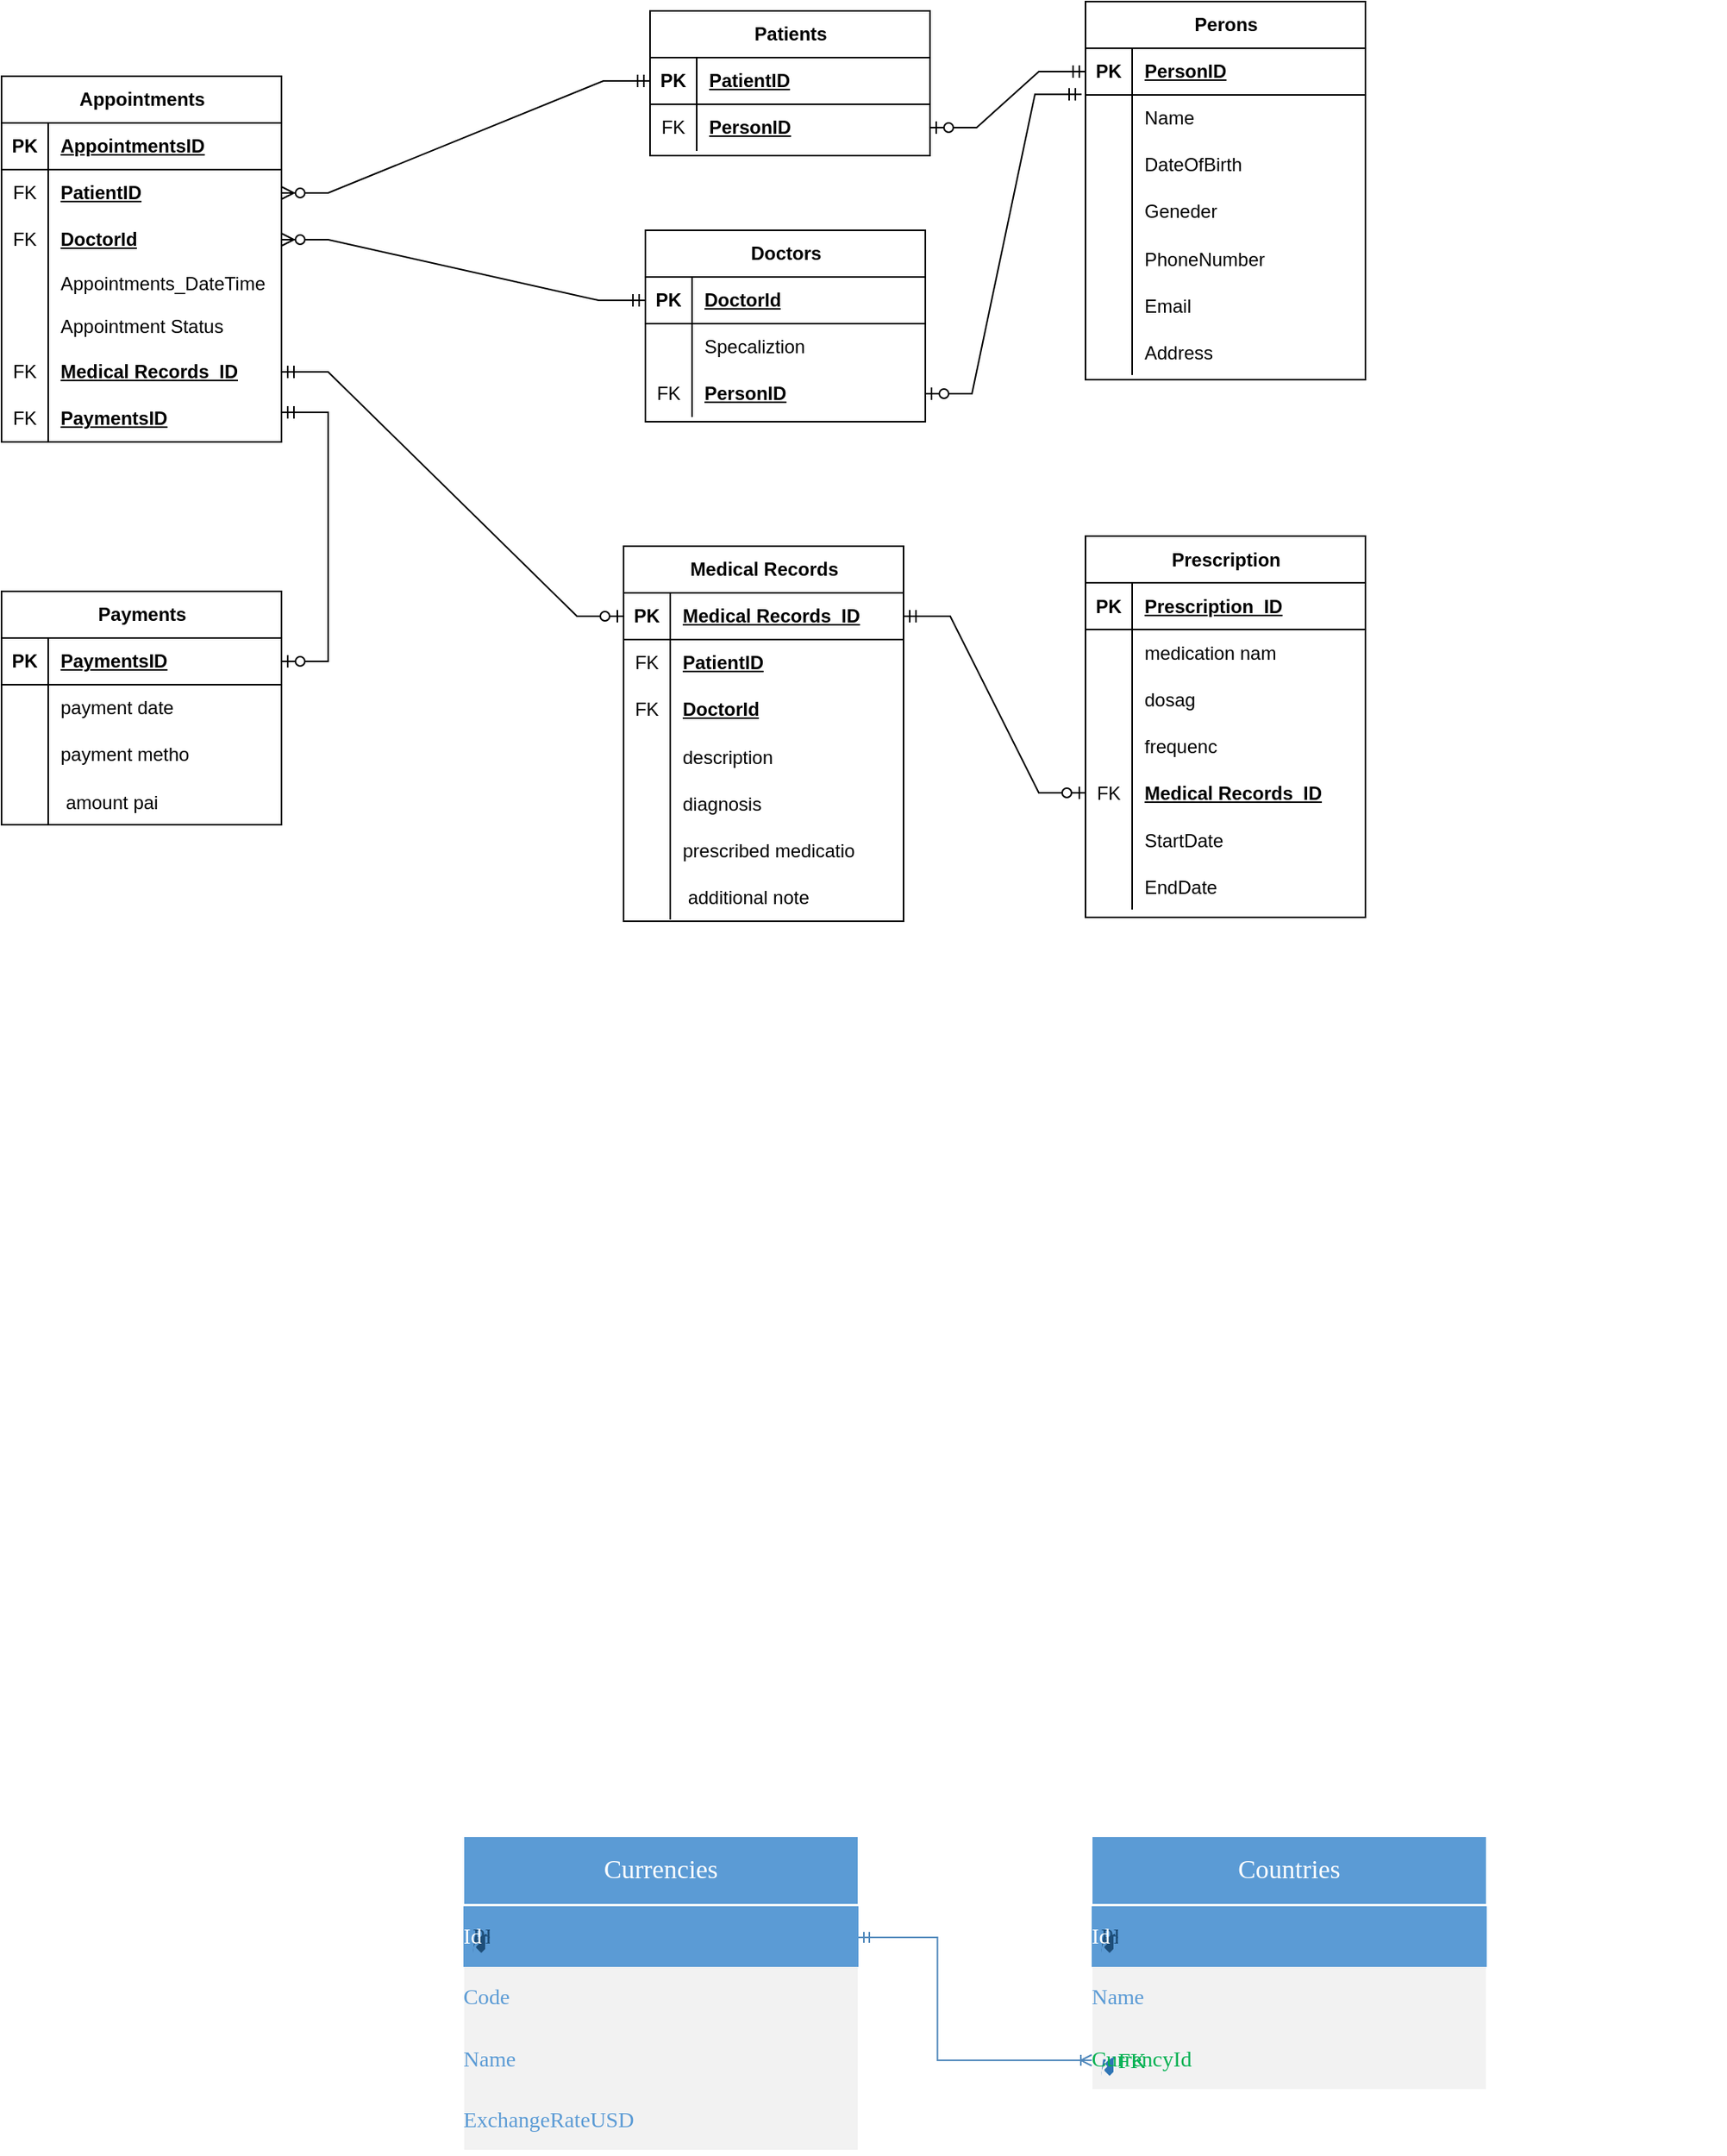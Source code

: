 <mxfile version="25.0.3">
  <diagram name="Page-1" id="JIEuBk6eNEJ-VXoVeJiu">
    <mxGraphModel dx="1434" dy="1572" grid="0" gridSize="10" guides="1" tooltips="1" connect="1" arrows="1" fold="1" page="0" pageScale="1" pageWidth="850" pageHeight="1100" background="none" math="0" shadow="0">
      <root>
        <mxCell id="0" />
        <mxCell id="1" parent="0" />
        <mxCell id="1Z6e7X30IHpGSBJ1yKz--39" value="Perons" style="shape=table;startSize=30;container=1;collapsible=1;childLayout=tableLayout;fixedRows=1;rowLines=0;fontStyle=1;align=center;resizeLast=1;html=1;" parent="1" vertex="1">
          <mxGeometry x="968" y="-597" width="180" height="243" as="geometry" />
        </mxCell>
        <mxCell id="1Z6e7X30IHpGSBJ1yKz--40" value="" style="shape=tableRow;horizontal=0;startSize=0;swimlaneHead=0;swimlaneBody=0;fillColor=none;collapsible=0;dropTarget=0;points=[[0,0.5],[1,0.5]];portConstraint=eastwest;top=0;left=0;right=0;bottom=1;" parent="1Z6e7X30IHpGSBJ1yKz--39" vertex="1">
          <mxGeometry y="30" width="180" height="30" as="geometry" />
        </mxCell>
        <mxCell id="1Z6e7X30IHpGSBJ1yKz--41" value="PK" style="shape=partialRectangle;connectable=0;fillColor=none;top=0;left=0;bottom=0;right=0;fontStyle=1;overflow=hidden;whiteSpace=wrap;html=1;" parent="1Z6e7X30IHpGSBJ1yKz--40" vertex="1">
          <mxGeometry width="30" height="30" as="geometry">
            <mxRectangle width="30" height="30" as="alternateBounds" />
          </mxGeometry>
        </mxCell>
        <mxCell id="1Z6e7X30IHpGSBJ1yKz--42" value="PersonID" style="shape=partialRectangle;connectable=0;fillColor=none;top=0;left=0;bottom=0;right=0;align=left;spacingLeft=6;fontStyle=5;overflow=hidden;whiteSpace=wrap;html=1;" parent="1Z6e7X30IHpGSBJ1yKz--40" vertex="1">
          <mxGeometry x="30" width="150" height="30" as="geometry">
            <mxRectangle width="150" height="30" as="alternateBounds" />
          </mxGeometry>
        </mxCell>
        <mxCell id="1Z6e7X30IHpGSBJ1yKz--43" value="" style="shape=tableRow;horizontal=0;startSize=0;swimlaneHead=0;swimlaneBody=0;fillColor=none;collapsible=0;dropTarget=0;points=[[0,0.5],[1,0.5]];portConstraint=eastwest;top=0;left=0;right=0;bottom=0;" parent="1Z6e7X30IHpGSBJ1yKz--39" vertex="1">
          <mxGeometry y="60" width="180" height="30" as="geometry" />
        </mxCell>
        <mxCell id="1Z6e7X30IHpGSBJ1yKz--44" value="" style="shape=partialRectangle;connectable=0;fillColor=none;top=0;left=0;bottom=0;right=0;editable=1;overflow=hidden;whiteSpace=wrap;html=1;" parent="1Z6e7X30IHpGSBJ1yKz--43" vertex="1">
          <mxGeometry width="30" height="30" as="geometry">
            <mxRectangle width="30" height="30" as="alternateBounds" />
          </mxGeometry>
        </mxCell>
        <mxCell id="1Z6e7X30IHpGSBJ1yKz--45" value="Name" style="shape=partialRectangle;connectable=0;fillColor=none;top=0;left=0;bottom=0;right=0;align=left;spacingLeft=6;overflow=hidden;whiteSpace=wrap;html=1;" parent="1Z6e7X30IHpGSBJ1yKz--43" vertex="1">
          <mxGeometry x="30" width="150" height="30" as="geometry">
            <mxRectangle width="150" height="30" as="alternateBounds" />
          </mxGeometry>
        </mxCell>
        <mxCell id="1Z6e7X30IHpGSBJ1yKz--46" value="" style="shape=tableRow;horizontal=0;startSize=0;swimlaneHead=0;swimlaneBody=0;fillColor=none;collapsible=0;dropTarget=0;points=[[0,0.5],[1,0.5]];portConstraint=eastwest;top=0;left=0;right=0;bottom=0;" parent="1Z6e7X30IHpGSBJ1yKz--39" vertex="1">
          <mxGeometry y="90" width="180" height="30" as="geometry" />
        </mxCell>
        <mxCell id="1Z6e7X30IHpGSBJ1yKz--47" value="" style="shape=partialRectangle;connectable=0;fillColor=none;top=0;left=0;bottom=0;right=0;editable=1;overflow=hidden;whiteSpace=wrap;html=1;" parent="1Z6e7X30IHpGSBJ1yKz--46" vertex="1">
          <mxGeometry width="30" height="30" as="geometry">
            <mxRectangle width="30" height="30" as="alternateBounds" />
          </mxGeometry>
        </mxCell>
        <mxCell id="1Z6e7X30IHpGSBJ1yKz--48" value="DateOfBirth" style="shape=partialRectangle;connectable=0;fillColor=none;top=0;left=0;bottom=0;right=0;align=left;spacingLeft=6;overflow=hidden;whiteSpace=wrap;html=1;" parent="1Z6e7X30IHpGSBJ1yKz--46" vertex="1">
          <mxGeometry x="30" width="150" height="30" as="geometry">
            <mxRectangle width="150" height="30" as="alternateBounds" />
          </mxGeometry>
        </mxCell>
        <mxCell id="1Z6e7X30IHpGSBJ1yKz--49" value="" style="shape=tableRow;horizontal=0;startSize=0;swimlaneHead=0;swimlaneBody=0;fillColor=none;collapsible=0;dropTarget=0;points=[[0,0.5],[1,0.5]];portConstraint=eastwest;top=0;left=0;right=0;bottom=0;" parent="1Z6e7X30IHpGSBJ1yKz--39" vertex="1">
          <mxGeometry y="120" width="180" height="30" as="geometry" />
        </mxCell>
        <mxCell id="1Z6e7X30IHpGSBJ1yKz--50" value="" style="shape=partialRectangle;connectable=0;fillColor=none;top=0;left=0;bottom=0;right=0;editable=1;overflow=hidden;whiteSpace=wrap;html=1;" parent="1Z6e7X30IHpGSBJ1yKz--49" vertex="1">
          <mxGeometry width="30" height="30" as="geometry">
            <mxRectangle width="30" height="30" as="alternateBounds" />
          </mxGeometry>
        </mxCell>
        <mxCell id="1Z6e7X30IHpGSBJ1yKz--51" value="Geneder" style="shape=partialRectangle;connectable=0;fillColor=none;top=0;left=0;bottom=0;right=0;align=left;spacingLeft=6;overflow=hidden;whiteSpace=wrap;html=1;" parent="1Z6e7X30IHpGSBJ1yKz--49" vertex="1">
          <mxGeometry x="30" width="150" height="30" as="geometry">
            <mxRectangle width="150" height="30" as="alternateBounds" />
          </mxGeometry>
        </mxCell>
        <mxCell id="1Z6e7X30IHpGSBJ1yKz--54" value="" style="shape=tableRow;horizontal=0;startSize=0;swimlaneHead=0;swimlaneBody=0;fillColor=none;collapsible=0;dropTarget=0;points=[[0,0.5],[1,0.5]];portConstraint=eastwest;top=0;left=0;right=0;bottom=0;" parent="1Z6e7X30IHpGSBJ1yKz--39" vertex="1">
          <mxGeometry y="150" width="180" height="30" as="geometry" />
        </mxCell>
        <mxCell id="1Z6e7X30IHpGSBJ1yKz--55" value="" style="shape=partialRectangle;connectable=0;fillColor=none;top=0;left=0;bottom=0;right=0;editable=1;overflow=hidden;" parent="1Z6e7X30IHpGSBJ1yKz--54" vertex="1">
          <mxGeometry width="30" height="30" as="geometry">
            <mxRectangle width="30" height="30" as="alternateBounds" />
          </mxGeometry>
        </mxCell>
        <mxCell id="1Z6e7X30IHpGSBJ1yKz--56" value="PhoneNumber" style="shape=partialRectangle;connectable=0;fillColor=none;top=0;left=0;bottom=0;right=0;align=left;spacingLeft=6;overflow=hidden;" parent="1Z6e7X30IHpGSBJ1yKz--54" vertex="1">
          <mxGeometry x="30" width="150" height="30" as="geometry">
            <mxRectangle width="150" height="30" as="alternateBounds" />
          </mxGeometry>
        </mxCell>
        <mxCell id="1Z6e7X30IHpGSBJ1yKz--58" value="" style="shape=tableRow;horizontal=0;startSize=0;swimlaneHead=0;swimlaneBody=0;fillColor=none;collapsible=0;dropTarget=0;points=[[0,0.5],[1,0.5]];portConstraint=eastwest;top=0;left=0;right=0;bottom=0;" parent="1Z6e7X30IHpGSBJ1yKz--39" vertex="1">
          <mxGeometry y="180" width="180" height="30" as="geometry" />
        </mxCell>
        <mxCell id="1Z6e7X30IHpGSBJ1yKz--59" value="" style="shape=partialRectangle;connectable=0;fillColor=none;top=0;left=0;bottom=0;right=0;editable=1;overflow=hidden;" parent="1Z6e7X30IHpGSBJ1yKz--58" vertex="1">
          <mxGeometry width="30" height="30" as="geometry">
            <mxRectangle width="30" height="30" as="alternateBounds" />
          </mxGeometry>
        </mxCell>
        <mxCell id="1Z6e7X30IHpGSBJ1yKz--60" value="Email" style="shape=partialRectangle;connectable=0;fillColor=none;top=0;left=0;bottom=0;right=0;align=left;spacingLeft=6;overflow=hidden;" parent="1Z6e7X30IHpGSBJ1yKz--58" vertex="1">
          <mxGeometry x="30" width="150" height="30" as="geometry">
            <mxRectangle width="150" height="30" as="alternateBounds" />
          </mxGeometry>
        </mxCell>
        <mxCell id="1Z6e7X30IHpGSBJ1yKz--62" value="" style="shape=tableRow;horizontal=0;startSize=0;swimlaneHead=0;swimlaneBody=0;fillColor=none;collapsible=0;dropTarget=0;points=[[0,0.5],[1,0.5]];portConstraint=eastwest;top=0;left=0;right=0;bottom=0;" parent="1Z6e7X30IHpGSBJ1yKz--39" vertex="1">
          <mxGeometry y="210" width="180" height="30" as="geometry" />
        </mxCell>
        <mxCell id="1Z6e7X30IHpGSBJ1yKz--63" value="" style="shape=partialRectangle;connectable=0;fillColor=none;top=0;left=0;bottom=0;right=0;editable=1;overflow=hidden;" parent="1Z6e7X30IHpGSBJ1yKz--62" vertex="1">
          <mxGeometry width="30" height="30" as="geometry">
            <mxRectangle width="30" height="30" as="alternateBounds" />
          </mxGeometry>
        </mxCell>
        <mxCell id="1Z6e7X30IHpGSBJ1yKz--64" value="Address" style="shape=partialRectangle;connectable=0;fillColor=none;top=0;left=0;bottom=0;right=0;align=left;spacingLeft=6;overflow=hidden;" parent="1Z6e7X30IHpGSBJ1yKz--62" vertex="1">
          <mxGeometry x="30" width="150" height="30" as="geometry">
            <mxRectangle width="150" height="30" as="alternateBounds" />
          </mxGeometry>
        </mxCell>
        <mxCell id="1Z6e7X30IHpGSBJ1yKz--65" value="Doctors" style="shape=table;startSize=30;container=1;collapsible=1;childLayout=tableLayout;fixedRows=1;rowLines=0;fontStyle=1;align=center;resizeLast=1;html=1;" parent="1" vertex="1">
          <mxGeometry x="685" y="-450" width="180" height="123" as="geometry" />
        </mxCell>
        <mxCell id="1Z6e7X30IHpGSBJ1yKz--66" value="" style="shape=tableRow;horizontal=0;startSize=0;swimlaneHead=0;swimlaneBody=0;fillColor=none;collapsible=0;dropTarget=0;points=[[0,0.5],[1,0.5]];portConstraint=eastwest;top=0;left=0;right=0;bottom=1;" parent="1Z6e7X30IHpGSBJ1yKz--65" vertex="1">
          <mxGeometry y="30" width="180" height="30" as="geometry" />
        </mxCell>
        <mxCell id="1Z6e7X30IHpGSBJ1yKz--67" value="PK" style="shape=partialRectangle;connectable=0;fillColor=none;top=0;left=0;bottom=0;right=0;fontStyle=1;overflow=hidden;whiteSpace=wrap;html=1;" parent="1Z6e7X30IHpGSBJ1yKz--66" vertex="1">
          <mxGeometry width="30" height="30" as="geometry">
            <mxRectangle width="30" height="30" as="alternateBounds" />
          </mxGeometry>
        </mxCell>
        <mxCell id="1Z6e7X30IHpGSBJ1yKz--68" value="DoctorId" style="shape=partialRectangle;connectable=0;fillColor=none;top=0;left=0;bottom=0;right=0;align=left;spacingLeft=6;fontStyle=5;overflow=hidden;whiteSpace=wrap;html=1;" parent="1Z6e7X30IHpGSBJ1yKz--66" vertex="1">
          <mxGeometry x="30" width="150" height="30" as="geometry">
            <mxRectangle width="150" height="30" as="alternateBounds" />
          </mxGeometry>
        </mxCell>
        <mxCell id="1Z6e7X30IHpGSBJ1yKz--69" value="" style="shape=tableRow;horizontal=0;startSize=0;swimlaneHead=0;swimlaneBody=0;fillColor=none;collapsible=0;dropTarget=0;points=[[0,0.5],[1,0.5]];portConstraint=eastwest;top=0;left=0;right=0;bottom=0;" parent="1Z6e7X30IHpGSBJ1yKz--65" vertex="1">
          <mxGeometry y="60" width="180" height="30" as="geometry" />
        </mxCell>
        <mxCell id="1Z6e7X30IHpGSBJ1yKz--70" value="" style="shape=partialRectangle;connectable=0;fillColor=none;top=0;left=0;bottom=0;right=0;editable=1;overflow=hidden;whiteSpace=wrap;html=1;" parent="1Z6e7X30IHpGSBJ1yKz--69" vertex="1">
          <mxGeometry width="30" height="30" as="geometry">
            <mxRectangle width="30" height="30" as="alternateBounds" />
          </mxGeometry>
        </mxCell>
        <mxCell id="1Z6e7X30IHpGSBJ1yKz--71" value="Specaliztion" style="shape=partialRectangle;connectable=0;fillColor=none;top=0;left=0;bottom=0;right=0;align=left;spacingLeft=6;overflow=hidden;whiteSpace=wrap;html=1;" parent="1Z6e7X30IHpGSBJ1yKz--69" vertex="1">
          <mxGeometry x="30" width="150" height="30" as="geometry">
            <mxRectangle width="150" height="30" as="alternateBounds" />
          </mxGeometry>
        </mxCell>
        <mxCell id="1Z6e7X30IHpGSBJ1yKz--226" value="" style="shape=tableRow;horizontal=0;startSize=0;swimlaneHead=0;swimlaneBody=0;fillColor=none;collapsible=0;dropTarget=0;points=[[0,0.5],[1,0.5]];portConstraint=eastwest;top=0;left=0;right=0;bottom=0;" parent="1Z6e7X30IHpGSBJ1yKz--65" vertex="1">
          <mxGeometry y="90" width="180" height="30" as="geometry" />
        </mxCell>
        <mxCell id="1Z6e7X30IHpGSBJ1yKz--227" value="FK" style="shape=partialRectangle;connectable=0;fillColor=none;top=0;left=0;bottom=0;right=0;fontStyle=0;overflow=hidden;whiteSpace=wrap;html=1;" parent="1Z6e7X30IHpGSBJ1yKz--226" vertex="1">
          <mxGeometry width="30" height="30" as="geometry">
            <mxRectangle width="30" height="30" as="alternateBounds" />
          </mxGeometry>
        </mxCell>
        <mxCell id="1Z6e7X30IHpGSBJ1yKz--228" value="&lt;span style=&quot;font-weight: 700; text-decoration-line: underline;&quot;&gt;PersonID&lt;/span&gt;" style="shape=partialRectangle;connectable=0;fillColor=none;top=0;left=0;bottom=0;right=0;align=left;spacingLeft=6;fontStyle=0;overflow=hidden;whiteSpace=wrap;html=1;" parent="1Z6e7X30IHpGSBJ1yKz--226" vertex="1">
          <mxGeometry x="30" width="150" height="30" as="geometry">
            <mxRectangle width="150" height="30" as="alternateBounds" />
          </mxGeometry>
        </mxCell>
        <mxCell id="1Z6e7X30IHpGSBJ1yKz--78" value="Patients" style="shape=table;startSize=30;container=1;collapsible=1;childLayout=tableLayout;fixedRows=1;rowLines=0;fontStyle=1;align=center;resizeLast=1;html=1;" parent="1" vertex="1">
          <mxGeometry x="688" y="-591" width="180" height="93" as="geometry" />
        </mxCell>
        <mxCell id="1Z6e7X30IHpGSBJ1yKz--79" value="" style="shape=tableRow;horizontal=0;startSize=0;swimlaneHead=0;swimlaneBody=0;fillColor=none;collapsible=0;dropTarget=0;points=[[0,0.5],[1,0.5]];portConstraint=eastwest;top=0;left=0;right=0;bottom=1;" parent="1Z6e7X30IHpGSBJ1yKz--78" vertex="1">
          <mxGeometry y="30" width="180" height="30" as="geometry" />
        </mxCell>
        <mxCell id="1Z6e7X30IHpGSBJ1yKz--80" value="PK" style="shape=partialRectangle;connectable=0;fillColor=none;top=0;left=0;bottom=0;right=0;fontStyle=1;overflow=hidden;whiteSpace=wrap;html=1;" parent="1Z6e7X30IHpGSBJ1yKz--79" vertex="1">
          <mxGeometry width="30" height="30" as="geometry">
            <mxRectangle width="30" height="30" as="alternateBounds" />
          </mxGeometry>
        </mxCell>
        <mxCell id="1Z6e7X30IHpGSBJ1yKz--81" value="PatientID" style="shape=partialRectangle;connectable=0;fillColor=none;top=0;left=0;bottom=0;right=0;align=left;spacingLeft=6;fontStyle=5;overflow=hidden;whiteSpace=wrap;html=1;" parent="1Z6e7X30IHpGSBJ1yKz--79" vertex="1">
          <mxGeometry x="30" width="150" height="30" as="geometry">
            <mxRectangle width="150" height="30" as="alternateBounds" />
          </mxGeometry>
        </mxCell>
        <mxCell id="1Z6e7X30IHpGSBJ1yKz--220" value="" style="shape=tableRow;horizontal=0;startSize=0;swimlaneHead=0;swimlaneBody=0;fillColor=none;collapsible=0;dropTarget=0;points=[[0,0.5],[1,0.5]];portConstraint=eastwest;top=0;left=0;right=0;bottom=0;" parent="1Z6e7X30IHpGSBJ1yKz--78" vertex="1">
          <mxGeometry y="60" width="180" height="30" as="geometry" />
        </mxCell>
        <mxCell id="1Z6e7X30IHpGSBJ1yKz--221" value="FK" style="shape=partialRectangle;connectable=0;fillColor=none;top=0;left=0;bottom=0;right=0;fontStyle=0;overflow=hidden;whiteSpace=wrap;html=1;" parent="1Z6e7X30IHpGSBJ1yKz--220" vertex="1">
          <mxGeometry width="30" height="30" as="geometry">
            <mxRectangle width="30" height="30" as="alternateBounds" />
          </mxGeometry>
        </mxCell>
        <mxCell id="1Z6e7X30IHpGSBJ1yKz--222" value="&lt;span style=&quot;font-weight: 700; text-decoration-line: underline;&quot;&gt;PersonID&lt;/span&gt;" style="shape=partialRectangle;connectable=0;fillColor=none;top=0;left=0;bottom=0;right=0;align=left;spacingLeft=6;fontStyle=0;overflow=hidden;whiteSpace=wrap;html=1;" parent="1Z6e7X30IHpGSBJ1yKz--220" vertex="1">
          <mxGeometry x="30" width="150" height="30" as="geometry">
            <mxRectangle width="150" height="30" as="alternateBounds" />
          </mxGeometry>
        </mxCell>
        <mxCell id="1Z6e7X30IHpGSBJ1yKz--93" value="Appointments" style="shape=table;startSize=30;container=1;collapsible=1;childLayout=tableLayout;fixedRows=1;rowLines=0;fontStyle=1;align=center;resizeLast=1;html=1;" parent="1" vertex="1">
          <mxGeometry x="271" y="-549" width="180" height="235" as="geometry" />
        </mxCell>
        <mxCell id="1Z6e7X30IHpGSBJ1yKz--94" value="" style="shape=tableRow;horizontal=0;startSize=0;swimlaneHead=0;swimlaneBody=0;fillColor=none;collapsible=0;dropTarget=0;points=[[0,0.5],[1,0.5]];portConstraint=eastwest;top=0;left=0;right=0;bottom=1;" parent="1Z6e7X30IHpGSBJ1yKz--93" vertex="1">
          <mxGeometry y="30" width="180" height="30" as="geometry" />
        </mxCell>
        <mxCell id="1Z6e7X30IHpGSBJ1yKz--95" value="PK" style="shape=partialRectangle;connectable=0;fillColor=none;top=0;left=0;bottom=0;right=0;fontStyle=1;overflow=hidden;whiteSpace=wrap;html=1;" parent="1Z6e7X30IHpGSBJ1yKz--94" vertex="1">
          <mxGeometry width="30" height="30" as="geometry">
            <mxRectangle width="30" height="30" as="alternateBounds" />
          </mxGeometry>
        </mxCell>
        <mxCell id="1Z6e7X30IHpGSBJ1yKz--96" value="&lt;span style=&quot;text-align: center; text-wrap-mode: nowrap;&quot;&gt;AppointmentsID&lt;/span&gt;" style="shape=partialRectangle;connectable=0;fillColor=none;top=0;left=0;bottom=0;right=0;align=left;spacingLeft=6;fontStyle=5;overflow=hidden;whiteSpace=wrap;html=1;" parent="1Z6e7X30IHpGSBJ1yKz--94" vertex="1">
          <mxGeometry x="30" width="150" height="30" as="geometry">
            <mxRectangle width="150" height="30" as="alternateBounds" />
          </mxGeometry>
        </mxCell>
        <mxCell id="1Z6e7X30IHpGSBJ1yKz--107" value="" style="shape=tableRow;horizontal=0;startSize=0;swimlaneHead=0;swimlaneBody=0;fillColor=none;collapsible=0;dropTarget=0;points=[[0,0.5],[1,0.5]];portConstraint=eastwest;top=0;left=0;right=0;bottom=0;" parent="1Z6e7X30IHpGSBJ1yKz--93" vertex="1">
          <mxGeometry y="60" width="180" height="30" as="geometry" />
        </mxCell>
        <mxCell id="1Z6e7X30IHpGSBJ1yKz--108" value="FK" style="shape=partialRectangle;connectable=0;fillColor=none;top=0;left=0;bottom=0;right=0;fontStyle=0;overflow=hidden;whiteSpace=wrap;html=1;" parent="1Z6e7X30IHpGSBJ1yKz--107" vertex="1">
          <mxGeometry width="30" height="30" as="geometry">
            <mxRectangle width="30" height="30" as="alternateBounds" />
          </mxGeometry>
        </mxCell>
        <mxCell id="1Z6e7X30IHpGSBJ1yKz--109" value="&lt;span style=&quot;font-weight: 700; text-decoration-line: underline;&quot;&gt;PatientID&lt;/span&gt;" style="shape=partialRectangle;connectable=0;fillColor=none;top=0;left=0;bottom=0;right=0;align=left;spacingLeft=6;fontStyle=0;overflow=hidden;whiteSpace=wrap;html=1;" parent="1Z6e7X30IHpGSBJ1yKz--107" vertex="1">
          <mxGeometry x="30" width="150" height="30" as="geometry">
            <mxRectangle width="150" height="30" as="alternateBounds" />
          </mxGeometry>
        </mxCell>
        <mxCell id="1Z6e7X30IHpGSBJ1yKz--111" value="" style="shape=tableRow;horizontal=0;startSize=0;swimlaneHead=0;swimlaneBody=0;fillColor=none;collapsible=0;dropTarget=0;points=[[0,0.5],[1,0.5]];portConstraint=eastwest;top=0;left=0;right=0;bottom=0;" parent="1Z6e7X30IHpGSBJ1yKz--93" vertex="1">
          <mxGeometry y="90" width="180" height="30" as="geometry" />
        </mxCell>
        <mxCell id="1Z6e7X30IHpGSBJ1yKz--112" value="FK" style="shape=partialRectangle;connectable=0;fillColor=none;top=0;left=0;bottom=0;right=0;fontStyle=0;overflow=hidden;whiteSpace=wrap;html=1;" parent="1Z6e7X30IHpGSBJ1yKz--111" vertex="1">
          <mxGeometry width="30" height="30" as="geometry">
            <mxRectangle width="30" height="30" as="alternateBounds" />
          </mxGeometry>
        </mxCell>
        <mxCell id="1Z6e7X30IHpGSBJ1yKz--113" value="&lt;span style=&quot;font-weight: 700; text-decoration-line: underline;&quot;&gt;DoctorId&lt;/span&gt;" style="shape=partialRectangle;connectable=0;fillColor=none;top=0;left=0;bottom=0;right=0;align=left;spacingLeft=6;fontStyle=0;overflow=hidden;whiteSpace=wrap;html=1;" parent="1Z6e7X30IHpGSBJ1yKz--111" vertex="1">
          <mxGeometry x="30" width="150" height="30" as="geometry">
            <mxRectangle width="150" height="30" as="alternateBounds" />
          </mxGeometry>
        </mxCell>
        <mxCell id="1Z6e7X30IHpGSBJ1yKz--115" value="" style="shape=tableRow;horizontal=0;startSize=0;swimlaneHead=0;swimlaneBody=0;fillColor=none;collapsible=0;dropTarget=0;points=[[0,0.5],[1,0.5]];portConstraint=eastwest;top=0;left=0;right=0;bottom=0;" parent="1Z6e7X30IHpGSBJ1yKz--93" vertex="1">
          <mxGeometry y="120" width="180" height="25" as="geometry" />
        </mxCell>
        <mxCell id="1Z6e7X30IHpGSBJ1yKz--116" value="" style="shape=partialRectangle;connectable=0;fillColor=none;top=0;left=0;bottom=0;right=0;editable=1;overflow=hidden;" parent="1Z6e7X30IHpGSBJ1yKz--115" vertex="1">
          <mxGeometry width="30" height="25" as="geometry">
            <mxRectangle width="30" height="25" as="alternateBounds" />
          </mxGeometry>
        </mxCell>
        <mxCell id="1Z6e7X30IHpGSBJ1yKz--117" value="Appointments_DateTime" style="shape=partialRectangle;connectable=0;fillColor=none;top=0;left=0;bottom=0;right=0;align=left;spacingLeft=6;overflow=hidden;" parent="1Z6e7X30IHpGSBJ1yKz--115" vertex="1">
          <mxGeometry x="30" width="150" height="25" as="geometry">
            <mxRectangle width="150" height="25" as="alternateBounds" />
          </mxGeometry>
        </mxCell>
        <mxCell id="1Z6e7X30IHpGSBJ1yKz--123" value="" style="shape=tableRow;horizontal=0;startSize=0;swimlaneHead=0;swimlaneBody=0;fillColor=none;collapsible=0;dropTarget=0;points=[[0,0.5],[1,0.5]];portConstraint=eastwest;top=0;left=0;right=0;bottom=0;" parent="1Z6e7X30IHpGSBJ1yKz--93" vertex="1">
          <mxGeometry y="145" width="180" height="30" as="geometry" />
        </mxCell>
        <mxCell id="1Z6e7X30IHpGSBJ1yKz--124" value="" style="shape=partialRectangle;connectable=0;fillColor=none;top=0;left=0;bottom=0;right=0;editable=1;overflow=hidden;" parent="1Z6e7X30IHpGSBJ1yKz--123" vertex="1">
          <mxGeometry width="30" height="30" as="geometry">
            <mxRectangle width="30" height="30" as="alternateBounds" />
          </mxGeometry>
        </mxCell>
        <mxCell id="1Z6e7X30IHpGSBJ1yKz--125" value="Appointment Status" style="shape=partialRectangle;connectable=0;fillColor=none;top=0;left=0;bottom=0;right=0;align=left;spacingLeft=6;overflow=hidden;" parent="1Z6e7X30IHpGSBJ1yKz--123" vertex="1">
          <mxGeometry x="30" width="150" height="30" as="geometry">
            <mxRectangle width="150" height="30" as="alternateBounds" />
          </mxGeometry>
        </mxCell>
        <mxCell id="1Z6e7X30IHpGSBJ1yKz--232" value="" style="shape=tableRow;horizontal=0;startSize=0;swimlaneHead=0;swimlaneBody=0;fillColor=none;collapsible=0;dropTarget=0;points=[[0,0.5],[1,0.5]];portConstraint=eastwest;top=0;left=0;right=0;bottom=0;" parent="1Z6e7X30IHpGSBJ1yKz--93" vertex="1">
          <mxGeometry y="175" width="180" height="30" as="geometry" />
        </mxCell>
        <mxCell id="1Z6e7X30IHpGSBJ1yKz--233" value="FK" style="shape=partialRectangle;connectable=0;fillColor=none;top=0;left=0;bottom=0;right=0;fontStyle=0;overflow=hidden;whiteSpace=wrap;html=1;" parent="1Z6e7X30IHpGSBJ1yKz--232" vertex="1">
          <mxGeometry width="30" height="30" as="geometry">
            <mxRectangle width="30" height="30" as="alternateBounds" />
          </mxGeometry>
        </mxCell>
        <mxCell id="1Z6e7X30IHpGSBJ1yKz--234" value="&lt;span style=&quot;font-weight: 700; text-decoration-line: underline;&quot;&gt;Medical Records_ID&lt;/span&gt;" style="shape=partialRectangle;connectable=0;fillColor=none;top=0;left=0;bottom=0;right=0;align=left;spacingLeft=6;fontStyle=0;overflow=hidden;whiteSpace=wrap;html=1;" parent="1Z6e7X30IHpGSBJ1yKz--232" vertex="1">
          <mxGeometry x="30" width="150" height="30" as="geometry">
            <mxRectangle width="150" height="30" as="alternateBounds" />
          </mxGeometry>
        </mxCell>
        <mxCell id="1Z6e7X30IHpGSBJ1yKz--241" value="" style="shape=tableRow;horizontal=0;startSize=0;swimlaneHead=0;swimlaneBody=0;fillColor=none;collapsible=0;dropTarget=0;points=[[0,0.5],[1,0.5]];portConstraint=eastwest;top=0;left=0;right=0;bottom=0;" parent="1Z6e7X30IHpGSBJ1yKz--93" vertex="1">
          <mxGeometry y="205" width="180" height="30" as="geometry" />
        </mxCell>
        <mxCell id="1Z6e7X30IHpGSBJ1yKz--242" value="FK" style="shape=partialRectangle;connectable=0;fillColor=none;top=0;left=0;bottom=0;right=0;fontStyle=0;overflow=hidden;whiteSpace=wrap;html=1;" parent="1Z6e7X30IHpGSBJ1yKz--241" vertex="1">
          <mxGeometry width="30" height="30" as="geometry">
            <mxRectangle width="30" height="30" as="alternateBounds" />
          </mxGeometry>
        </mxCell>
        <mxCell id="1Z6e7X30IHpGSBJ1yKz--243" value="&lt;span style=&quot;font-weight: 700; text-decoration-line: underline;&quot;&gt;PaymentsID&lt;/span&gt;" style="shape=partialRectangle;connectable=0;fillColor=none;top=0;left=0;bottom=0;right=0;align=left;spacingLeft=6;fontStyle=0;overflow=hidden;whiteSpace=wrap;html=1;" parent="1Z6e7X30IHpGSBJ1yKz--241" vertex="1">
          <mxGeometry x="30" width="150" height="30" as="geometry">
            <mxRectangle width="150" height="30" as="alternateBounds" />
          </mxGeometry>
        </mxCell>
        <mxCell id="1Z6e7X30IHpGSBJ1yKz--128" value="Medical Records" style="shape=table;startSize=30;container=1;collapsible=1;childLayout=tableLayout;fixedRows=1;rowLines=0;fontStyle=1;align=center;resizeLast=1;html=1;" parent="1" vertex="1">
          <mxGeometry x="671" y="-247" width="180" height="241" as="geometry" />
        </mxCell>
        <mxCell id="1Z6e7X30IHpGSBJ1yKz--129" value="" style="shape=tableRow;horizontal=0;startSize=0;swimlaneHead=0;swimlaneBody=0;fillColor=none;collapsible=0;dropTarget=0;points=[[0,0.5],[1,0.5]];portConstraint=eastwest;top=0;left=0;right=0;bottom=1;" parent="1Z6e7X30IHpGSBJ1yKz--128" vertex="1">
          <mxGeometry y="30" width="180" height="30" as="geometry" />
        </mxCell>
        <mxCell id="1Z6e7X30IHpGSBJ1yKz--130" value="PK" style="shape=partialRectangle;connectable=0;fillColor=none;top=0;left=0;bottom=0;right=0;fontStyle=1;overflow=hidden;whiteSpace=wrap;html=1;" parent="1Z6e7X30IHpGSBJ1yKz--129" vertex="1">
          <mxGeometry width="30" height="30" as="geometry">
            <mxRectangle width="30" height="30" as="alternateBounds" />
          </mxGeometry>
        </mxCell>
        <mxCell id="1Z6e7X30IHpGSBJ1yKz--131" value="Medical Records_ID" style="shape=partialRectangle;connectable=0;fillColor=none;top=0;left=0;bottom=0;right=0;align=left;spacingLeft=6;fontStyle=5;overflow=hidden;whiteSpace=wrap;html=1;" parent="1Z6e7X30IHpGSBJ1yKz--129" vertex="1">
          <mxGeometry x="30" width="150" height="30" as="geometry">
            <mxRectangle width="150" height="30" as="alternateBounds" />
          </mxGeometry>
        </mxCell>
        <mxCell id="1Z6e7X30IHpGSBJ1yKz--146" value="" style="shape=tableRow;horizontal=0;startSize=0;swimlaneHead=0;swimlaneBody=0;fillColor=none;collapsible=0;dropTarget=0;points=[[0,0.5],[1,0.5]];portConstraint=eastwest;top=0;left=0;right=0;bottom=0;" parent="1Z6e7X30IHpGSBJ1yKz--128" vertex="1">
          <mxGeometry y="60" width="180" height="30" as="geometry" />
        </mxCell>
        <mxCell id="1Z6e7X30IHpGSBJ1yKz--147" value="FK" style="shape=partialRectangle;connectable=0;fillColor=none;top=0;left=0;bottom=0;right=0;fontStyle=0;overflow=hidden;whiteSpace=wrap;html=1;" parent="1Z6e7X30IHpGSBJ1yKz--146" vertex="1">
          <mxGeometry width="30" height="30" as="geometry">
            <mxRectangle width="30" height="30" as="alternateBounds" />
          </mxGeometry>
        </mxCell>
        <mxCell id="1Z6e7X30IHpGSBJ1yKz--148" value="&lt;span style=&quot;font-weight: 700; text-decoration-line: underline;&quot;&gt;PatientID&lt;/span&gt;" style="shape=partialRectangle;connectable=0;fillColor=none;top=0;left=0;bottom=0;right=0;align=left;spacingLeft=6;fontStyle=0;overflow=hidden;whiteSpace=wrap;html=1;" parent="1Z6e7X30IHpGSBJ1yKz--146" vertex="1">
          <mxGeometry x="30" width="150" height="30" as="geometry">
            <mxRectangle width="150" height="30" as="alternateBounds" />
          </mxGeometry>
        </mxCell>
        <mxCell id="1Z6e7X30IHpGSBJ1yKz--150" value="" style="shape=tableRow;horizontal=0;startSize=0;swimlaneHead=0;swimlaneBody=0;fillColor=none;collapsible=0;dropTarget=0;points=[[0,0.5],[1,0.5]];portConstraint=eastwest;top=0;left=0;right=0;bottom=0;" parent="1Z6e7X30IHpGSBJ1yKz--128" vertex="1">
          <mxGeometry y="90" width="180" height="30" as="geometry" />
        </mxCell>
        <mxCell id="1Z6e7X30IHpGSBJ1yKz--151" value="FK" style="shape=partialRectangle;connectable=0;fillColor=none;top=0;left=0;bottom=0;right=0;fontStyle=0;overflow=hidden;whiteSpace=wrap;html=1;" parent="1Z6e7X30IHpGSBJ1yKz--150" vertex="1">
          <mxGeometry width="30" height="30" as="geometry">
            <mxRectangle width="30" height="30" as="alternateBounds" />
          </mxGeometry>
        </mxCell>
        <mxCell id="1Z6e7X30IHpGSBJ1yKz--152" value="&lt;span style=&quot;font-weight: 700; text-decoration-line: underline;&quot;&gt;DoctorId&lt;/span&gt;" style="shape=partialRectangle;connectable=0;fillColor=none;top=0;left=0;bottom=0;right=0;align=left;spacingLeft=6;fontStyle=0;overflow=hidden;whiteSpace=wrap;html=1;" parent="1Z6e7X30IHpGSBJ1yKz--150" vertex="1">
          <mxGeometry x="30" width="150" height="30" as="geometry">
            <mxRectangle width="150" height="30" as="alternateBounds" />
          </mxGeometry>
        </mxCell>
        <mxCell id="1Z6e7X30IHpGSBJ1yKz--158" value="" style="shape=tableRow;horizontal=0;startSize=0;swimlaneHead=0;swimlaneBody=0;fillColor=none;collapsible=0;dropTarget=0;points=[[0,0.5],[1,0.5]];portConstraint=eastwest;top=0;left=0;right=0;bottom=0;" parent="1Z6e7X30IHpGSBJ1yKz--128" vertex="1">
          <mxGeometry y="120" width="180" height="30" as="geometry" />
        </mxCell>
        <mxCell id="1Z6e7X30IHpGSBJ1yKz--159" value="" style="shape=partialRectangle;connectable=0;fillColor=none;top=0;left=0;bottom=0;right=0;editable=1;overflow=hidden;" parent="1Z6e7X30IHpGSBJ1yKz--158" vertex="1">
          <mxGeometry width="30" height="30" as="geometry">
            <mxRectangle width="30" height="30" as="alternateBounds" />
          </mxGeometry>
        </mxCell>
        <mxCell id="1Z6e7X30IHpGSBJ1yKz--160" value="description " style="shape=partialRectangle;connectable=0;fillColor=none;top=0;left=0;bottom=0;right=0;align=left;spacingLeft=6;overflow=hidden;" parent="1Z6e7X30IHpGSBJ1yKz--158" vertex="1">
          <mxGeometry x="30" width="150" height="30" as="geometry">
            <mxRectangle width="150" height="30" as="alternateBounds" />
          </mxGeometry>
        </mxCell>
        <mxCell id="1Z6e7X30IHpGSBJ1yKz--154" value="" style="shape=tableRow;horizontal=0;startSize=0;swimlaneHead=0;swimlaneBody=0;fillColor=none;collapsible=0;dropTarget=0;points=[[0,0.5],[1,0.5]];portConstraint=eastwest;top=0;left=0;right=0;bottom=0;" parent="1Z6e7X30IHpGSBJ1yKz--128" vertex="1">
          <mxGeometry y="150" width="180" height="30" as="geometry" />
        </mxCell>
        <mxCell id="1Z6e7X30IHpGSBJ1yKz--155" value="" style="shape=partialRectangle;connectable=0;fillColor=none;top=0;left=0;bottom=0;right=0;editable=1;overflow=hidden;" parent="1Z6e7X30IHpGSBJ1yKz--154" vertex="1">
          <mxGeometry width="30" height="30" as="geometry">
            <mxRectangle width="30" height="30" as="alternateBounds" />
          </mxGeometry>
        </mxCell>
        <mxCell id="1Z6e7X30IHpGSBJ1yKz--156" value="diagnosis" style="shape=partialRectangle;connectable=0;fillColor=none;top=0;left=0;bottom=0;right=0;align=left;spacingLeft=6;overflow=hidden;" parent="1Z6e7X30IHpGSBJ1yKz--154" vertex="1">
          <mxGeometry x="30" width="150" height="30" as="geometry">
            <mxRectangle width="150" height="30" as="alternateBounds" />
          </mxGeometry>
        </mxCell>
        <mxCell id="1Z6e7X30IHpGSBJ1yKz--162" value="" style="shape=tableRow;horizontal=0;startSize=0;swimlaneHead=0;swimlaneBody=0;fillColor=none;collapsible=0;dropTarget=0;points=[[0,0.5],[1,0.5]];portConstraint=eastwest;top=0;left=0;right=0;bottom=0;" parent="1Z6e7X30IHpGSBJ1yKz--128" vertex="1">
          <mxGeometry y="180" width="180" height="30" as="geometry" />
        </mxCell>
        <mxCell id="1Z6e7X30IHpGSBJ1yKz--163" value="" style="shape=partialRectangle;connectable=0;fillColor=none;top=0;left=0;bottom=0;right=0;editable=1;overflow=hidden;" parent="1Z6e7X30IHpGSBJ1yKz--162" vertex="1">
          <mxGeometry width="30" height="30" as="geometry">
            <mxRectangle width="30" height="30" as="alternateBounds" />
          </mxGeometry>
        </mxCell>
        <mxCell id="1Z6e7X30IHpGSBJ1yKz--164" value="prescribed medicatio" style="shape=partialRectangle;connectable=0;fillColor=none;top=0;left=0;bottom=0;right=0;align=left;spacingLeft=6;overflow=hidden;" parent="1Z6e7X30IHpGSBJ1yKz--162" vertex="1">
          <mxGeometry x="30" width="150" height="30" as="geometry">
            <mxRectangle width="150" height="30" as="alternateBounds" />
          </mxGeometry>
        </mxCell>
        <mxCell id="1Z6e7X30IHpGSBJ1yKz--166" value="" style="shape=tableRow;horizontal=0;startSize=0;swimlaneHead=0;swimlaneBody=0;fillColor=none;collapsible=0;dropTarget=0;points=[[0,0.5],[1,0.5]];portConstraint=eastwest;top=0;left=0;right=0;bottom=0;" parent="1Z6e7X30IHpGSBJ1yKz--128" vertex="1">
          <mxGeometry y="210" width="180" height="30" as="geometry" />
        </mxCell>
        <mxCell id="1Z6e7X30IHpGSBJ1yKz--167" value="" style="shape=partialRectangle;connectable=0;fillColor=none;top=0;left=0;bottom=0;right=0;editable=1;overflow=hidden;" parent="1Z6e7X30IHpGSBJ1yKz--166" vertex="1">
          <mxGeometry width="30" height="30" as="geometry">
            <mxRectangle width="30" height="30" as="alternateBounds" />
          </mxGeometry>
        </mxCell>
        <mxCell id="1Z6e7X30IHpGSBJ1yKz--168" value=" additional note" style="shape=partialRectangle;connectable=0;fillColor=none;top=0;left=0;bottom=0;right=0;align=left;spacingLeft=6;overflow=hidden;" parent="1Z6e7X30IHpGSBJ1yKz--166" vertex="1">
          <mxGeometry x="30" width="150" height="30" as="geometry">
            <mxRectangle width="150" height="30" as="alternateBounds" />
          </mxGeometry>
        </mxCell>
        <mxCell id="1Z6e7X30IHpGSBJ1yKz--170" value="Prescription" style="shape=table;startSize=30;container=1;collapsible=1;childLayout=tableLayout;fixedRows=1;rowLines=0;fontStyle=1;align=center;resizeLast=1;html=1;" parent="1" vertex="1">
          <mxGeometry x="968" y="-253.5" width="180" height="245" as="geometry" />
        </mxCell>
        <mxCell id="1Z6e7X30IHpGSBJ1yKz--171" value="" style="shape=tableRow;horizontal=0;startSize=0;swimlaneHead=0;swimlaneBody=0;fillColor=none;collapsible=0;dropTarget=0;points=[[0,0.5],[1,0.5]];portConstraint=eastwest;top=0;left=0;right=0;bottom=1;" parent="1Z6e7X30IHpGSBJ1yKz--170" vertex="1">
          <mxGeometry y="30" width="180" height="30" as="geometry" />
        </mxCell>
        <mxCell id="1Z6e7X30IHpGSBJ1yKz--172" value="PK" style="shape=partialRectangle;connectable=0;fillColor=none;top=0;left=0;bottom=0;right=0;fontStyle=1;overflow=hidden;whiteSpace=wrap;html=1;" parent="1Z6e7X30IHpGSBJ1yKz--171" vertex="1">
          <mxGeometry width="30" height="30" as="geometry">
            <mxRectangle width="30" height="30" as="alternateBounds" />
          </mxGeometry>
        </mxCell>
        <mxCell id="1Z6e7X30IHpGSBJ1yKz--173" value="Prescription_ID" style="shape=partialRectangle;connectable=0;fillColor=none;top=0;left=0;bottom=0;right=0;align=left;spacingLeft=6;fontStyle=5;overflow=hidden;whiteSpace=wrap;html=1;" parent="1Z6e7X30IHpGSBJ1yKz--171" vertex="1">
          <mxGeometry x="30" width="150" height="30" as="geometry">
            <mxRectangle width="150" height="30" as="alternateBounds" />
          </mxGeometry>
        </mxCell>
        <mxCell id="1Z6e7X30IHpGSBJ1yKz--174" value="" style="shape=tableRow;horizontal=0;startSize=0;swimlaneHead=0;swimlaneBody=0;fillColor=none;collapsible=0;dropTarget=0;points=[[0,0.5],[1,0.5]];portConstraint=eastwest;top=0;left=0;right=0;bottom=0;" parent="1Z6e7X30IHpGSBJ1yKz--170" vertex="1">
          <mxGeometry y="60" width="180" height="30" as="geometry" />
        </mxCell>
        <mxCell id="1Z6e7X30IHpGSBJ1yKz--175" value="" style="shape=partialRectangle;connectable=0;fillColor=none;top=0;left=0;bottom=0;right=0;editable=1;overflow=hidden;whiteSpace=wrap;html=1;" parent="1Z6e7X30IHpGSBJ1yKz--174" vertex="1">
          <mxGeometry width="30" height="30" as="geometry">
            <mxRectangle width="30" height="30" as="alternateBounds" />
          </mxGeometry>
        </mxCell>
        <mxCell id="1Z6e7X30IHpGSBJ1yKz--176" value="medication nam" style="shape=partialRectangle;connectable=0;fillColor=none;top=0;left=0;bottom=0;right=0;align=left;spacingLeft=6;overflow=hidden;whiteSpace=wrap;html=1;" parent="1Z6e7X30IHpGSBJ1yKz--174" vertex="1">
          <mxGeometry x="30" width="150" height="30" as="geometry">
            <mxRectangle width="150" height="30" as="alternateBounds" />
          </mxGeometry>
        </mxCell>
        <mxCell id="1Z6e7X30IHpGSBJ1yKz--177" value="" style="shape=tableRow;horizontal=0;startSize=0;swimlaneHead=0;swimlaneBody=0;fillColor=none;collapsible=0;dropTarget=0;points=[[0,0.5],[1,0.5]];portConstraint=eastwest;top=0;left=0;right=0;bottom=0;" parent="1Z6e7X30IHpGSBJ1yKz--170" vertex="1">
          <mxGeometry y="90" width="180" height="30" as="geometry" />
        </mxCell>
        <mxCell id="1Z6e7X30IHpGSBJ1yKz--178" value="" style="shape=partialRectangle;connectable=0;fillColor=none;top=0;left=0;bottom=0;right=0;editable=1;overflow=hidden;whiteSpace=wrap;html=1;" parent="1Z6e7X30IHpGSBJ1yKz--177" vertex="1">
          <mxGeometry width="30" height="30" as="geometry">
            <mxRectangle width="30" height="30" as="alternateBounds" />
          </mxGeometry>
        </mxCell>
        <mxCell id="1Z6e7X30IHpGSBJ1yKz--179" value="&lt;div&gt;&lt;span style=&quot;background-color: initial;&quot;&gt;dosag&lt;/span&gt;&lt;/div&gt;" style="shape=partialRectangle;connectable=0;fillColor=none;top=0;left=0;bottom=0;right=0;align=left;spacingLeft=6;overflow=hidden;whiteSpace=wrap;html=1;" parent="1Z6e7X30IHpGSBJ1yKz--177" vertex="1">
          <mxGeometry x="30" width="150" height="30" as="geometry">
            <mxRectangle width="150" height="30" as="alternateBounds" />
          </mxGeometry>
        </mxCell>
        <mxCell id="1Z6e7X30IHpGSBJ1yKz--180" value="" style="shape=tableRow;horizontal=0;startSize=0;swimlaneHead=0;swimlaneBody=0;fillColor=none;collapsible=0;dropTarget=0;points=[[0,0.5],[1,0.5]];portConstraint=eastwest;top=0;left=0;right=0;bottom=0;" parent="1Z6e7X30IHpGSBJ1yKz--170" vertex="1">
          <mxGeometry y="120" width="180" height="30" as="geometry" />
        </mxCell>
        <mxCell id="1Z6e7X30IHpGSBJ1yKz--181" value="" style="shape=partialRectangle;connectable=0;fillColor=none;top=0;left=0;bottom=0;right=0;editable=1;overflow=hidden;whiteSpace=wrap;html=1;" parent="1Z6e7X30IHpGSBJ1yKz--180" vertex="1">
          <mxGeometry width="30" height="30" as="geometry">
            <mxRectangle width="30" height="30" as="alternateBounds" />
          </mxGeometry>
        </mxCell>
        <mxCell id="1Z6e7X30IHpGSBJ1yKz--182" value="&lt;div&gt;&lt;span style=&quot;background-color: initial;&quot;&gt;frequenc&lt;/span&gt;&lt;/div&gt;" style="shape=partialRectangle;connectable=0;fillColor=none;top=0;left=0;bottom=0;right=0;align=left;spacingLeft=6;overflow=hidden;whiteSpace=wrap;html=1;" parent="1Z6e7X30IHpGSBJ1yKz--180" vertex="1">
          <mxGeometry x="30" width="150" height="30" as="geometry">
            <mxRectangle width="150" height="30" as="alternateBounds" />
          </mxGeometry>
        </mxCell>
        <mxCell id="1Z6e7X30IHpGSBJ1yKz--184" value="" style="shape=tableRow;horizontal=0;startSize=0;swimlaneHead=0;swimlaneBody=0;fillColor=none;collapsible=0;dropTarget=0;points=[[0,0.5],[1,0.5]];portConstraint=eastwest;top=0;left=0;right=0;bottom=0;" parent="1Z6e7X30IHpGSBJ1yKz--170" vertex="1">
          <mxGeometry y="150" width="180" height="30" as="geometry" />
        </mxCell>
        <mxCell id="1Z6e7X30IHpGSBJ1yKz--185" value="FK" style="shape=partialRectangle;connectable=0;fillColor=none;top=0;left=0;bottom=0;right=0;fontStyle=0;overflow=hidden;whiteSpace=wrap;html=1;" parent="1Z6e7X30IHpGSBJ1yKz--184" vertex="1">
          <mxGeometry width="30" height="30" as="geometry">
            <mxRectangle width="30" height="30" as="alternateBounds" />
          </mxGeometry>
        </mxCell>
        <mxCell id="1Z6e7X30IHpGSBJ1yKz--186" value="&lt;span style=&quot;font-weight: 700; text-decoration-line: underline;&quot;&gt;Medical Records_ID&lt;/span&gt;" style="shape=partialRectangle;connectable=0;fillColor=none;top=0;left=0;bottom=0;right=0;align=left;spacingLeft=6;fontStyle=0;overflow=hidden;whiteSpace=wrap;html=1;" parent="1Z6e7X30IHpGSBJ1yKz--184" vertex="1">
          <mxGeometry x="30" width="150" height="30" as="geometry">
            <mxRectangle width="150" height="30" as="alternateBounds" />
          </mxGeometry>
        </mxCell>
        <mxCell id="1Z6e7X30IHpGSBJ1yKz--192" value="" style="shape=tableRow;horizontal=0;startSize=0;swimlaneHead=0;swimlaneBody=0;fillColor=none;collapsible=0;dropTarget=0;points=[[0,0.5],[1,0.5]];portConstraint=eastwest;top=0;left=0;right=0;bottom=0;" parent="1Z6e7X30IHpGSBJ1yKz--170" vertex="1">
          <mxGeometry y="180" width="180" height="30" as="geometry" />
        </mxCell>
        <mxCell id="1Z6e7X30IHpGSBJ1yKz--193" value="" style="shape=partialRectangle;connectable=0;fillColor=none;top=0;left=0;bottom=0;right=0;editable=1;overflow=hidden;" parent="1Z6e7X30IHpGSBJ1yKz--192" vertex="1">
          <mxGeometry width="30" height="30" as="geometry">
            <mxRectangle width="30" height="30" as="alternateBounds" />
          </mxGeometry>
        </mxCell>
        <mxCell id="1Z6e7X30IHpGSBJ1yKz--194" value="StartDate" style="shape=partialRectangle;connectable=0;fillColor=none;top=0;left=0;bottom=0;right=0;align=left;spacingLeft=6;overflow=hidden;" parent="1Z6e7X30IHpGSBJ1yKz--192" vertex="1">
          <mxGeometry x="30" width="150" height="30" as="geometry">
            <mxRectangle width="150" height="30" as="alternateBounds" />
          </mxGeometry>
        </mxCell>
        <mxCell id="1Z6e7X30IHpGSBJ1yKz--188" value="" style="shape=tableRow;horizontal=0;startSize=0;swimlaneHead=0;swimlaneBody=0;fillColor=none;collapsible=0;dropTarget=0;points=[[0,0.5],[1,0.5]];portConstraint=eastwest;top=0;left=0;right=0;bottom=0;" parent="1Z6e7X30IHpGSBJ1yKz--170" vertex="1">
          <mxGeometry y="210" width="180" height="30" as="geometry" />
        </mxCell>
        <mxCell id="1Z6e7X30IHpGSBJ1yKz--189" value="" style="shape=partialRectangle;connectable=0;fillColor=none;top=0;left=0;bottom=0;right=0;editable=1;overflow=hidden;" parent="1Z6e7X30IHpGSBJ1yKz--188" vertex="1">
          <mxGeometry width="30" height="30" as="geometry">
            <mxRectangle width="30" height="30" as="alternateBounds" />
          </mxGeometry>
        </mxCell>
        <mxCell id="1Z6e7X30IHpGSBJ1yKz--190" value="EndDate" style="shape=partialRectangle;connectable=0;fillColor=none;top=0;left=0;bottom=0;right=0;align=left;spacingLeft=6;overflow=hidden;" parent="1Z6e7X30IHpGSBJ1yKz--188" vertex="1">
          <mxGeometry x="30" width="150" height="30" as="geometry">
            <mxRectangle width="150" height="30" as="alternateBounds" />
          </mxGeometry>
        </mxCell>
        <mxCell id="1Z6e7X30IHpGSBJ1yKz--197" value="Payments" style="shape=table;startSize=30;container=1;collapsible=1;childLayout=tableLayout;fixedRows=1;rowLines=0;fontStyle=1;align=center;resizeLast=1;html=1;" parent="1" vertex="1">
          <mxGeometry x="271" y="-218" width="180" height="150" as="geometry" />
        </mxCell>
        <mxCell id="1Z6e7X30IHpGSBJ1yKz--198" value="" style="shape=tableRow;horizontal=0;startSize=0;swimlaneHead=0;swimlaneBody=0;fillColor=none;collapsible=0;dropTarget=0;points=[[0,0.5],[1,0.5]];portConstraint=eastwest;top=0;left=0;right=0;bottom=1;" parent="1Z6e7X30IHpGSBJ1yKz--197" vertex="1">
          <mxGeometry y="30" width="180" height="30" as="geometry" />
        </mxCell>
        <mxCell id="1Z6e7X30IHpGSBJ1yKz--199" value="PK" style="shape=partialRectangle;connectable=0;fillColor=none;top=0;left=0;bottom=0;right=0;fontStyle=1;overflow=hidden;whiteSpace=wrap;html=1;" parent="1Z6e7X30IHpGSBJ1yKz--198" vertex="1">
          <mxGeometry width="30" height="30" as="geometry">
            <mxRectangle width="30" height="30" as="alternateBounds" />
          </mxGeometry>
        </mxCell>
        <mxCell id="1Z6e7X30IHpGSBJ1yKz--200" value="PaymentsID" style="shape=partialRectangle;connectable=0;fillColor=none;top=0;left=0;bottom=0;right=0;align=left;spacingLeft=6;fontStyle=5;overflow=hidden;whiteSpace=wrap;html=1;" parent="1Z6e7X30IHpGSBJ1yKz--198" vertex="1">
          <mxGeometry x="30" width="150" height="30" as="geometry">
            <mxRectangle width="150" height="30" as="alternateBounds" />
          </mxGeometry>
        </mxCell>
        <mxCell id="1Z6e7X30IHpGSBJ1yKz--204" value="" style="shape=tableRow;horizontal=0;startSize=0;swimlaneHead=0;swimlaneBody=0;fillColor=none;collapsible=0;dropTarget=0;points=[[0,0.5],[1,0.5]];portConstraint=eastwest;top=0;left=0;right=0;bottom=0;" parent="1Z6e7X30IHpGSBJ1yKz--197" vertex="1">
          <mxGeometry y="60" width="180" height="30" as="geometry" />
        </mxCell>
        <mxCell id="1Z6e7X30IHpGSBJ1yKz--205" value="" style="shape=partialRectangle;connectable=0;fillColor=none;top=0;left=0;bottom=0;right=0;editable=1;overflow=hidden;whiteSpace=wrap;html=1;" parent="1Z6e7X30IHpGSBJ1yKz--204" vertex="1">
          <mxGeometry width="30" height="30" as="geometry">
            <mxRectangle width="30" height="30" as="alternateBounds" />
          </mxGeometry>
        </mxCell>
        <mxCell id="1Z6e7X30IHpGSBJ1yKz--206" value="payment date" style="shape=partialRectangle;connectable=0;fillColor=none;top=0;left=0;bottom=0;right=0;align=left;spacingLeft=6;overflow=hidden;whiteSpace=wrap;html=1;" parent="1Z6e7X30IHpGSBJ1yKz--204" vertex="1">
          <mxGeometry x="30" width="150" height="30" as="geometry">
            <mxRectangle width="150" height="30" as="alternateBounds" />
          </mxGeometry>
        </mxCell>
        <mxCell id="1Z6e7X30IHpGSBJ1yKz--207" value="" style="shape=tableRow;horizontal=0;startSize=0;swimlaneHead=0;swimlaneBody=0;fillColor=none;collapsible=0;dropTarget=0;points=[[0,0.5],[1,0.5]];portConstraint=eastwest;top=0;left=0;right=0;bottom=0;" parent="1Z6e7X30IHpGSBJ1yKz--197" vertex="1">
          <mxGeometry y="90" width="180" height="30" as="geometry" />
        </mxCell>
        <mxCell id="1Z6e7X30IHpGSBJ1yKz--208" value="" style="shape=partialRectangle;connectable=0;fillColor=none;top=0;left=0;bottom=0;right=0;editable=1;overflow=hidden;whiteSpace=wrap;html=1;" parent="1Z6e7X30IHpGSBJ1yKz--207" vertex="1">
          <mxGeometry width="30" height="30" as="geometry">
            <mxRectangle width="30" height="30" as="alternateBounds" />
          </mxGeometry>
        </mxCell>
        <mxCell id="1Z6e7X30IHpGSBJ1yKz--209" value="payment metho" style="shape=partialRectangle;connectable=0;fillColor=none;top=0;left=0;bottom=0;right=0;align=left;spacingLeft=6;overflow=hidden;whiteSpace=wrap;html=1;" parent="1Z6e7X30IHpGSBJ1yKz--207" vertex="1">
          <mxGeometry x="30" width="150" height="30" as="geometry">
            <mxRectangle width="150" height="30" as="alternateBounds" />
          </mxGeometry>
        </mxCell>
        <mxCell id="1Z6e7X30IHpGSBJ1yKz--211" value="" style="shape=tableRow;horizontal=0;startSize=0;swimlaneHead=0;swimlaneBody=0;fillColor=none;collapsible=0;dropTarget=0;points=[[0,0.5],[1,0.5]];portConstraint=eastwest;top=0;left=0;right=0;bottom=0;" parent="1Z6e7X30IHpGSBJ1yKz--197" vertex="1">
          <mxGeometry y="120" width="180" height="30" as="geometry" />
        </mxCell>
        <mxCell id="1Z6e7X30IHpGSBJ1yKz--212" value="" style="shape=partialRectangle;connectable=0;fillColor=none;top=0;left=0;bottom=0;right=0;editable=1;overflow=hidden;" parent="1Z6e7X30IHpGSBJ1yKz--211" vertex="1">
          <mxGeometry width="30" height="30" as="geometry">
            <mxRectangle width="30" height="30" as="alternateBounds" />
          </mxGeometry>
        </mxCell>
        <mxCell id="1Z6e7X30IHpGSBJ1yKz--213" value=" amount pai" style="shape=partialRectangle;connectable=0;fillColor=none;top=0;left=0;bottom=0;right=0;align=left;spacingLeft=6;overflow=hidden;" parent="1Z6e7X30IHpGSBJ1yKz--211" vertex="1">
          <mxGeometry x="30" width="150" height="30" as="geometry">
            <mxRectangle width="150" height="30" as="alternateBounds" />
          </mxGeometry>
        </mxCell>
        <mxCell id="1Z6e7X30IHpGSBJ1yKz--223" value="" style="edgeStyle=entityRelationEdgeStyle;fontSize=12;html=1;endArrow=ERzeroToOne;startArrow=ERmandOne;rounded=0;entryX=1;entryY=0.5;entryDx=0;entryDy=0;exitX=0;exitY=0.5;exitDx=0;exitDy=0;" parent="1" source="1Z6e7X30IHpGSBJ1yKz--40" target="1Z6e7X30IHpGSBJ1yKz--220" edge="1">
          <mxGeometry width="100" height="100" relative="1" as="geometry">
            <mxPoint x="1037" y="-767" as="sourcePoint" />
            <mxPoint x="1103" y="-594" as="targetPoint" />
          </mxGeometry>
        </mxCell>
        <mxCell id="1Z6e7X30IHpGSBJ1yKz--224" value="" style="edgeStyle=entityRelationEdgeStyle;fontSize=12;html=1;endArrow=ERzeroToOne;startArrow=ERmandOne;rounded=0;entryX=1;entryY=0.5;entryDx=0;entryDy=0;exitX=-0.014;exitY=0.988;exitDx=0;exitDy=0;exitPerimeter=0;" parent="1" source="1Z6e7X30IHpGSBJ1yKz--40" target="1Z6e7X30IHpGSBJ1yKz--226" edge="1">
          <mxGeometry width="100" height="100" relative="1" as="geometry">
            <mxPoint x="1410" y="-587" as="sourcePoint" />
            <mxPoint x="969" y="-381" as="targetPoint" />
          </mxGeometry>
        </mxCell>
        <mxCell id="1Z6e7X30IHpGSBJ1yKz--229" value="" style="edgeStyle=entityRelationEdgeStyle;fontSize=12;html=1;endArrow=ERzeroToMany;startArrow=ERmandOne;rounded=0;entryX=1;entryY=0.5;entryDx=0;entryDy=0;exitX=0;exitY=0.5;exitDx=0;exitDy=0;" parent="1" source="1Z6e7X30IHpGSBJ1yKz--79" target="1Z6e7X30IHpGSBJ1yKz--107" edge="1">
          <mxGeometry width="100" height="100" relative="1" as="geometry">
            <mxPoint x="577" y="-383" as="sourcePoint" />
            <mxPoint x="677" y="-483" as="targetPoint" />
          </mxGeometry>
        </mxCell>
        <mxCell id="1Z6e7X30IHpGSBJ1yKz--230" value="" style="edgeStyle=entityRelationEdgeStyle;fontSize=12;html=1;endArrow=ERzeroToMany;startArrow=ERmandOne;rounded=0;entryX=1;entryY=0.5;entryDx=0;entryDy=0;exitX=0;exitY=0.5;exitDx=0;exitDy=0;" parent="1" source="1Z6e7X30IHpGSBJ1yKz--66" target="1Z6e7X30IHpGSBJ1yKz--111" edge="1">
          <mxGeometry width="100" height="100" relative="1" as="geometry">
            <mxPoint x="760" y="-539" as="sourcePoint" />
            <mxPoint x="492" y="-444" as="targetPoint" />
          </mxGeometry>
        </mxCell>
        <mxCell id="1Z6e7X30IHpGSBJ1yKz--235" value="" style="edgeStyle=entityRelationEdgeStyle;fontSize=12;html=1;endArrow=ERzeroToOne;startArrow=ERmandOne;rounded=0;exitX=1;exitY=0.5;exitDx=0;exitDy=0;entryX=0;entryY=0.5;entryDx=0;entryDy=0;" parent="1" source="1Z6e7X30IHpGSBJ1yKz--232" target="1Z6e7X30IHpGSBJ1yKz--129" edge="1">
          <mxGeometry width="100" height="100" relative="1" as="geometry">
            <mxPoint x="524" y="-186" as="sourcePoint" />
            <mxPoint x="624" y="-286" as="targetPoint" />
          </mxGeometry>
        </mxCell>
        <mxCell id="1Z6e7X30IHpGSBJ1yKz--239" value="" style="edgeStyle=entityRelationEdgeStyle;fontSize=12;html=1;endArrow=ERzeroToOne;startArrow=ERmandOne;rounded=0;exitX=1;exitY=0.5;exitDx=0;exitDy=0;" parent="1" source="1Z6e7X30IHpGSBJ1yKz--129" target="1Z6e7X30IHpGSBJ1yKz--184" edge="1">
          <mxGeometry width="100" height="100" relative="1" as="geometry">
            <mxPoint x="965" y="-115" as="sourcePoint" />
            <mxPoint x="1220" y="88" as="targetPoint" />
          </mxGeometry>
        </mxCell>
        <mxCell id="1Z6e7X30IHpGSBJ1yKz--244" value="" style="edgeStyle=entityRelationEdgeStyle;fontSize=12;html=1;endArrow=ERzeroToOne;startArrow=ERmandOne;rounded=0;entryX=1;entryY=0.5;entryDx=0;entryDy=0;" parent="1" target="1Z6e7X30IHpGSBJ1yKz--198" edge="1">
          <mxGeometry width="100" height="100" relative="1" as="geometry">
            <mxPoint x="451" y="-333" as="sourcePoint" />
            <mxPoint x="516" y="-95" as="targetPoint" />
          </mxGeometry>
        </mxCell>
        <UserObject label="" tags="Background" id="mr3_9wPISB9tmNj83l86-8">
          <mxCell style="vsdxID=8;fillColor=#5b9bd5;gradientColor=none;shape=stencil(dU9bDoAgDDvN/pEdwcc9TEBZRCCIr9sLWYzGxL92bbcOsF5MHzRIsaToJ72TSgawASnJGR0pZQTYAtaDj3qMfnWKeeiLs6DZb2XDwTlRElKczCrBvGOrJfey3uKPOYPnyEDWcse3/i2VR/wQthc=);dashed=1;dashPattern=2.00 2.00;strokeColor=#ffffff;points=[];labelBackgroundColor=none;rounded=0;html=1;whiteSpace=wrap;" parent="1" vertex="1">
            <mxGeometry x="744" y="106" width="254" height="1" as="geometry" />
          </mxCell>
        </UserObject>
        <UserObject label="" tags="Background" id="mr3_9wPISB9tmNj83l86-24">
          <mxCell style="vsdxID=28;fillColor=#5b9bd5;gradientColor=none;shape=stencil(dU9bDoAgDDvN/pEdwcc9TEBZRCCIr9sLWYzGxL92bbcOsF5MHzRIsaToJ72TSgawASnJGR0pZQTYAtaDj3qMfnWKeeiLs6DZb2XDwTlRElKczCrBvGOrJfey3uKPOYPnyEDWcse3/i2VR/wQthc=);dashed=1;dashPattern=2.00 2.00;strokeColor=#ffffff;points=[];labelBackgroundColor=none;rounded=0;html=1;whiteSpace=wrap;" parent="1" vertex="1">
            <mxGeometry x="390" y="227" width="254" height="1" as="geometry" />
          </mxCell>
        </UserObject>
        <UserObject label="" tags="Background" id="mr3_9wPISB9tmNj83l86-40">
          <mxCell style="vsdxID=53;fillColor=#5b9bd5;gradientColor=none;shape=stencil(dU9bDoAgDDvN/pEdwcc9TEBZRCCIr9sLWYzGxL92bbcOsF5MHzRIsaToJ72TSgawASnJGR0pZQTYAtaDj3qMfnWKeeiLs6DZb2XDwTlRElKczCrBvGOrJfey3uKPOYPnyEDWcse3/i2VR/wQthc=);dashed=1;dashPattern=2.00 2.00;strokeColor=#ffffff;points=[];labelBackgroundColor=none;rounded=0;html=1;whiteSpace=wrap;" parent="1" vertex="1">
            <mxGeometry x="1125" y="239" width="254" height="1" as="geometry" />
          </mxCell>
        </UserObject>
        <UserObject label="" tags="Background" id="mr3_9wPISB9tmNj83l86-58">
          <mxCell style="vsdxID=78;fillColor=#5b9bd5;gradientColor=none;shape=stencil(dU9bDoAgDDvN/pEdwcc9TEBZRCCIr9sLWYzGxL92bbcOsF5MHzRIsaToJ72TSgawASnJGR0pZQTYAtaDj3qMfnWKeeiLs6DZb2XDwTlRElKczCrBvGOrJfey3uKPOYPnyEDWcse3/i2VR/wQthc=);dashed=1;dashPattern=2.00 2.00;strokeColor=#ffffff;points=[];labelBackgroundColor=none;rounded=0;html=1;whiteSpace=wrap;" parent="1" vertex="1">
            <mxGeometry x="390" y="519" width="254" height="1" as="geometry" />
          </mxCell>
        </UserObject>
        <UserObject label="" tags="Background" id="mr3_9wPISB9tmNj83l86-78">
          <mxCell style="vsdxID=108;fillColor=#5b9bd5;gradientColor=none;shape=stencil(dU9bDoAgDDvN/pEdwcc9TEBZRCCIr9sLWYzGxL92bbcOsF5MHzRIsaToJ72TSgawASnJGR0pZQTYAtaDj3qMfnWKeeiLs6DZb2XDwTlRElKczCrBvGOrJfey3uKPOYPnyEDWcse3/i2VR/wQthc=);dashed=1;dashPattern=2.00 2.00;strokeColor=#ffffff;points=[];labelBackgroundColor=none;rounded=0;html=1;whiteSpace=wrap;" parent="1" vertex="1">
            <mxGeometry x="1125" y="481" width="254" height="1" as="geometry" />
          </mxCell>
        </UserObject>
        <UserObject label="" tags="Background" id="mr3_9wPISB9tmNj83l86-85">
          <mxCell style="vsdxID=120;fillColor=none;gradientColor=none;strokeColor=none;spacingTop=3;spacingBottom=3;points=[[1,0.5,0],[0.5,0.5,0],[0.5,0,0]];labelBackgroundColor=none;rounded=0;html=1;whiteSpace=wrap;" parent="1" vertex="1">
            <mxGeometry x="972" y="582" width="254" height="163" as="geometry" />
          </mxCell>
        </UserObject>
        <mxCell id="mr3_9wPISB9tmNj83l86-86" style="vsdxID=121;fillColor=#f2f2f2;gradientColor=none;shape=stencil(nZBLDoAgDERP0z3SIyjew0SURgSD+Lu9kMZoXLhwN9O+tukAlrNpJg1SzDH4QW/URgNYgZTkjA4UkwJUgGXng+6DX1zLfmoymdXo17xh5zmRJ6Q42BWCfc2oJfdAr+Yv+AP9Cb7OJ3H/2JG1HNGz/84klThPVCc=);strokeColor=#ffffff;points=[[0,0.5,0],[1,0.5,0],[0.5,1,0],[0.5,0,0]];labelBackgroundColor=none;rounded=0;html=1;whiteSpace=wrap;" parent="mr3_9wPISB9tmNj83l86-85" vertex="1">
          <mxGeometry width="254" height="163" as="geometry" />
        </mxCell>
        <mxCell id="mr3_9wPISB9tmNj83l86-87" style="vsdxID=122;fillColor=#5b9bd5;gradientColor=none;shape=stencil(zZJNDsIgEIVPw5IE4Qi1LnuHiYWWiNAMaNvbC5lGazVduHI3P9/Mm0weU1XsYdBMipgwXPRo29QzdWRSWt9rtClHTNVMVSag7jDcfEv5AIUs0TXcy4aJ5kSZkGKm7CAoPxEKeM49XNAGGoJx3hR2d4mJw2Qjx5Ag2eDfWAfYaZ51uHHQLYPUiqPWw0f57y9z1q/e+5T6/uB9eAf9EdzI5+DlC2OdI1ut+1sf5RJ5UNUP);strokeColor=#ffffff;points=[[0,0.5,0],[1,0.5,0],[0.5,1,0],[0.5,0,0]];labelBackgroundColor=none;rounded=0;html=1;whiteSpace=wrap;" parent="mr3_9wPISB9tmNj83l86-85" vertex="1">
          <mxGeometry width="254" height="44" as="geometry" />
        </mxCell>
        <mxCell id="mr3_9wPISB9tmNj83l86-88" value="&lt;div style=&quot;font-size: 1px&quot;&gt;&lt;p style=&quot;text-align:center;margin-left:0;margin-right:0;margin-top:0px;margin-bottom:0px;text-indent:0;vertical-align:middle;direction:ltr;&quot;&gt;&lt;font style=&quot;font-size:16.93px;font-family:Calibri;color:#ffffff;direction:ltr;letter-spacing:0px;line-height:120%;opacity:1&quot;&gt;Countries&lt;br/&gt;&lt;/font&gt;&lt;/p&gt;&lt;/div&gt;" style="text;vsdxID=120;fillColor=none;gradientColor=none;strokeColor=none;spacingTop=3;spacingBottom=3;points=[[1,0.5,0],[0.5,0.5,0],[0.5,0,0]];labelBackgroundColor=none;rounded=0;html=1;whiteSpace=wrap;verticalAlign=middle;align=center;overflow=width;;html=1;" parent="mr3_9wPISB9tmNj83l86-85" vertex="1">
          <mxGeometry y="0.07" width="254" height="44.31" as="geometry" />
        </mxCell>
        <UserObject label="" tags="Background" id="mr3_9wPISB9tmNj83l86-89">
          <mxCell style="vsdxID=124;fillColor=#5b9bd5;gradientColor=none;shape=stencil(zZJNDoMgEIVPw5KEwhGsXXqHSUUlpWAGWvX2Qsam1iYsuupu3rxvfgLDVBUGGDWTIkT0Nz2ZNg5MnZmUxg0aTUwRUzVTVedR9+gfriU9QiZzdPfP3GGmOpErpFhInQTpC6HWuB36Mn+CC2gBBLwmBzewgYZQXA6JQicxc5hN4OgjROPdh2cBe83TFN5Z6LfNyQqT1uNX+s/3Kj3s4btS8L6Jzli7d47Xk1J0eapeAQ==);strokeColor=none;spacingTop=3;spacingBottom=3;spacingLeft=23;spacingRight=3;points=[[0,0.5,0],[1,0.5,0]];labelBackgroundColor=none;rounded=0;html=1;whiteSpace=wrap;" parent="1" vertex="1">
            <mxGeometry x="972" y="627" width="254" height="39" as="geometry" />
          </mxCell>
        </UserObject>
        <mxCell id="mr3_9wPISB9tmNj83l86-90" value="&lt;div style=&quot;font-size: 1px&quot;&gt;&lt;p style=&quot;text-align:left;margin-left:0;margin-right:0;margin-top:0px;margin-bottom:0px;text-indent:0;vertical-align:middle;direction:ltr;&quot;&gt;&lt;font style=&quot;font-size:14.11px;font-family:Calibri;color:#1e4e79;direction:ltr;letter-spacing:0px;line-height:120%;opacity:1&quot;&gt;PK&lt;br/&gt;&lt;/font&gt;&lt;/p&gt;&lt;/div&gt;" style="verticalAlign=middle;align=left;overflow=width;vsdxID=125;fillColor=#1e4e79;gradientColor=none;shape=stencil(lZPbcoMgEIafhkt3OCq5TtP3YBJUplQcpI19+2BppqKJE+/28P27yw6L2HFoVa8RxUPw7kNfzSW0iL0hSk3Xam9CtBA7IXasndeNd1/dJfm9msjJ+nTfU4Ux6SieJBT/JFcKIIffyHuirelmtMhpgvFztqIg8toS5EbtFS8ISPGcl9VOPp+dc+B8Tit/jln/RxNSAZVJ4e8NJJRJcq/5eB14LNRohsK7oIJxXcZa5RtdxGZFbVWTpYar1v0q/PAxZOey6M5lrXkBotyYpwSaC0oKhw0By+kKA6tepzngDXr5pwlw+Tq9vIBo/B9PbaydZ5ZnFkPpRNnpBg==);strokeColor=#ffffff;spacingTop=-3;spacingBottom=-3;spacingLeft=-3;spacingRight=-3;points=[[0,0.5,0],[1,0.5,0]];labelBackgroundColor=none;rounded=0;html=1;whiteSpace=wrap;" parent="mr3_9wPISB9tmNj83l86-89" vertex="1">
          <mxGeometry x="6" y="8" width="11" height="22" as="geometry" />
        </mxCell>
        <mxCell id="mr3_9wPISB9tmNj83l86-91" value="&lt;div style=&quot;font-size: 1px&quot;&gt;&lt;font style=&quot;font-size:14.11px;font-family:Calibri;color:#feffff;direction:ltr;letter-spacing:0px;line-height:120%;opacity:1&quot;&gt;Id&lt;br/&gt;&lt;/font&gt;&lt;/div&gt;" style="text;vsdxID=124;fillColor=none;gradientColor=none;strokeColor=none;spacingTop=3;spacingBottom=3;spacingLeft=23;spacingRight=3;points=[[0,0.5,0],[1,0.5,0]];labelBackgroundColor=none;rounded=0;html=1;whiteSpace=wrap;verticalAlign=middle;align=left;overflow=width;;html=1;" parent="mr3_9wPISB9tmNj83l86-89" vertex="1">
          <mxGeometry y="-0.52" width="254" height="39.52" as="geometry" />
        </mxCell>
        <UserObject label="" tags="Background" id="mr3_9wPISB9tmNj83l86-92">
          <mxCell style="vsdxID=127;fillColor=#5b9bd5;gradientColor=none;shape=stencil(dU9bDoAgDDvN/pEdwcc9TEBZRCCIr9sLWYzGxL92bbcOsF5MHzRIsaToJ72TSgawASnJGR0pZQTYAtaDj3qMfnWKeeiLs6DZb2XDwTlRElKczCrBvGOrJfey3uKPOYPnyEDWcse3/i2VR/wQthc=);dashed=1;dashPattern=2.00 2.00;strokeColor=#ffffff;points=[];labelBackgroundColor=none;rounded=0;html=1;whiteSpace=wrap;" parent="1" vertex="1">
            <mxGeometry x="972" y="745" width="254" height="1" as="geometry" />
          </mxCell>
        </UserObject>
        <UserObject label="" tags="Background" id="mr3_9wPISB9tmNj83l86-93">
          <mxCell style="vsdxID=128;fillColor=none;gradientColor=none;shape=stencil(zZJNDsIgEIVPw5IE4Qi1LnuHiZ22xArNgLa9vZCpUWvCwpW7efO++QmMMFUYYEKhVYjkLzjbNg7CHIXW1g1INqZImFqYqvOEPfmba1lPkMkcXf09d1i4TuUKrVZWB8X6xOho3Rv6NH+CC2gBBDonhzawgYZRWneJQie1SFhskOQjROvdhzcC9SjTFNmN0G+bsxVmxOkr/ed7lR52910peN1EEvuDSSk+NlM/AA==);strokeColor=none;spacingTop=3;spacingBottom=3;spacingLeft=23;spacingRight=3;points=[[0,0.5,0],[1,0.5,0]];labelBackgroundColor=none;rounded=0;html=1;whiteSpace=wrap;" parent="1" vertex="1">
            <mxGeometry x="972" y="666" width="254" height="39" as="geometry" />
          </mxCell>
        </UserObject>
        <mxCell id="mr3_9wPISB9tmNj83l86-94" value="&lt;div style=&quot;font-size: 1px&quot;&gt;&lt;font style=&quot;font-size:14.11px;font-family:Calibri;color:#5b9bd5;direction:ltr;letter-spacing:0px;line-height:120%;opacity:1&quot;&gt;Name&lt;br/&gt;&lt;/font&gt;&lt;/div&gt;" style="text;vsdxID=128;fillColor=none;gradientColor=none;strokeColor=none;spacingTop=3;spacingBottom=3;spacingLeft=23;spacingRight=3;points=[[0,0.5,0],[1,0.5,0]];labelBackgroundColor=none;rounded=0;html=1;whiteSpace=wrap;verticalAlign=middle;align=left;overflow=width;;html=1;" parent="mr3_9wPISB9tmNj83l86-93" vertex="1">
          <mxGeometry y="-0.52" width="254" height="39.52" as="geometry" />
        </mxCell>
        <UserObject label="" tags="Background" id="mr3_9wPISB9tmNj83l86-95">
          <mxCell style="vsdxID=134;fillColor=none;gradientColor=none;strokeColor=none;spacingTop=3;spacingBottom=3;points=[[1,0.5,0],[0.5,0.5,0],[0.5,0,0]];labelBackgroundColor=none;rounded=0;html=1;whiteSpace=wrap;" parent="1" vertex="1">
            <mxGeometry x="568" y="582" width="254" height="202" as="geometry" />
          </mxCell>
        </UserObject>
        <mxCell id="mr3_9wPISB9tmNj83l86-96" style="vsdxID=135;fillColor=#f2f2f2;gradientColor=none;shape=stencil(nZBLDoAgDERP0z3SIyjew0SURgSD+Lu9kMZoXLhwN9O+tukAlrNpJg1SzDH4QW/URgNYgZTkjA4UkwJUgGXng+6DX1zLfmoymdXo17xh5zmRJ6Q42BWCfc2oJfdAr+Yv+AP9Cb7OJ3H/2JG1HNGz/84klThPVCc=);strokeColor=#ffffff;points=[[0,0.5,0],[1,0.5,0],[0.5,1,0],[0.5,0,0]];labelBackgroundColor=none;rounded=0;html=1;whiteSpace=wrap;" parent="mr3_9wPISB9tmNj83l86-95" vertex="1">
          <mxGeometry width="254" height="202" as="geometry" />
        </mxCell>
        <mxCell id="mr3_9wPISB9tmNj83l86-97" style="vsdxID=136;fillColor=#5b9bd5;gradientColor=none;shape=stencil(zZJNDsIgEIVPw5IE4Qi1LnuHiYWWiNAMaNvbC5lGazVduHI3P9/Mm0weU1XsYdBMipgwXPRo29QzdWRSWt9rtClHTNVMVSag7jDcfEv5AIUs0TXcy4aJ5kSZkGKm7CAoPxEKeM49XNAGGoJx3hR2d4mJw2Qjx5Ag2eDfWAfYaZ51uHHQLYPUiqPWw0f57y9z1q/e+5T6/uB9eAf9EdzI5+DlC2OdI1ut+1sf5RJ5UNUP);strokeColor=#ffffff;points=[[0,0.5,0],[1,0.5,0],[0.5,1,0],[0.5,0,0]];labelBackgroundColor=none;rounded=0;html=1;whiteSpace=wrap;" parent="mr3_9wPISB9tmNj83l86-95" vertex="1">
          <mxGeometry width="254" height="44" as="geometry" />
        </mxCell>
        <mxCell id="mr3_9wPISB9tmNj83l86-98" value="&lt;div style=&quot;font-size: 1px&quot;&gt;&lt;p style=&quot;text-align:center;margin-left:0;margin-right:0;margin-top:0px;margin-bottom:0px;text-indent:0;vertical-align:middle;direction:ltr;&quot;&gt;&lt;font style=&quot;font-size:16.93px;font-family:Calibri;color:#ffffff;direction:ltr;letter-spacing:0px;line-height:120%;opacity:1&quot;&gt;Currencies&lt;br/&gt;&lt;/font&gt;&lt;/p&gt;&lt;/div&gt;" style="text;vsdxID=134;fillColor=none;gradientColor=none;strokeColor=none;spacingTop=3;spacingBottom=3;points=[[1,0.5,0],[0.5,0.5,0],[0.5,0,0]];labelBackgroundColor=none;rounded=0;html=1;whiteSpace=wrap;verticalAlign=middle;align=center;overflow=width;;html=1;" parent="mr3_9wPISB9tmNj83l86-95" vertex="1">
          <mxGeometry y="-0.45" width="254" height="44.31" as="geometry" />
        </mxCell>
        <UserObject label="" tags="Background" id="mr3_9wPISB9tmNj83l86-99">
          <mxCell style="vsdxID=138;fillColor=#5b9bd5;gradientColor=none;shape=stencil(zZJNDoMgEIVPw5KEwhGsXXqHSUUlpWAGWvX2Qsam1iYsuupu3rxvfgLDVBUGGDWTIkT0Nz2ZNg5MnZmUxg0aTUwRUzVTVedR9+gfriU9QiZzdPfP3GGmOpErpFhInQTpC6HWuB36Mn+CC2gBBLwmBzewgYZQXA6JQicxc5hN4OgjROPdh2cBe83TFN5Z6LfNyQqT1uNX+s/3Kj3s4btS8L6Jzli7d47Xk1J0eapeAQ==);strokeColor=none;spacingTop=3;spacingBottom=3;spacingLeft=23;spacingRight=3;points=[[0,0.5,0],[1,0.5,0]];labelBackgroundColor=none;rounded=0;html=1;whiteSpace=wrap;" parent="1" vertex="1">
            <mxGeometry x="568" y="627" width="254" height="39" as="geometry" />
          </mxCell>
        </UserObject>
        <mxCell id="mr3_9wPISB9tmNj83l86-100" value="&lt;div style=&quot;font-size: 1px&quot;&gt;&lt;p style=&quot;text-align:left;margin-left:0;margin-right:0;margin-top:0px;margin-bottom:0px;text-indent:0;vertical-align:middle;direction:ltr;&quot;&gt;&lt;font style=&quot;font-size:14.11px;font-family:Calibri;color:#1e4e79;direction:ltr;letter-spacing:0px;line-height:120%;opacity:1&quot;&gt;PK&lt;br/&gt;&lt;/font&gt;&lt;/p&gt;&lt;/div&gt;" style="verticalAlign=middle;align=left;overflow=width;vsdxID=139;fillColor=#1e4e79;gradientColor=none;shape=stencil(lZPbcoMgEIafhkt3OCq5TtP3YBJUplQcpI19+2BJp6KJE+/28P27yw6L2HFoVa8RxUPw7kNfzSW0iL0hSk3Xam9CtBA7IXasndeNd1/dJfm9msjJ+nTfU4Ux6SieJBT/JFcKIIffyHuirelmtMhpgvFztqIg8toS5EbtFS8ISPGcl9VOPp+dc+B8Tit/jll/pwmpgLKk8H8NJJQkhe7U43XgsVCjGQrvggrGdRlrlW90EZsVtVVNlhquWver8MPHkJ3LojuXteYFiHJjnhJoLigpHDYELKcrDKx6neaAN+jlnybA5ev08gKi8X88tbF2nlmeWQylE2WnGw==);strokeColor=#ffffff;spacingTop=-3;spacingBottom=-3;spacingLeft=-3;spacingRight=-3;points=[[0,0.5,0],[1,0.5,0]];labelBackgroundColor=none;rounded=0;html=1;whiteSpace=wrap;" parent="mr3_9wPISB9tmNj83l86-99" vertex="1">
          <mxGeometry x="6" y="8" width="11" height="22" as="geometry" />
        </mxCell>
        <mxCell id="mr3_9wPISB9tmNj83l86-101" value="&lt;div style=&quot;font-size: 1px&quot;&gt;&lt;font style=&quot;font-size:14.11px;font-family:Calibri;color:#feffff;direction:ltr;letter-spacing:0px;line-height:120%;opacity:1&quot;&gt;Id&lt;br/&gt;&lt;/font&gt;&lt;/div&gt;" style="text;vsdxID=138;fillColor=none;gradientColor=none;strokeColor=none;spacingTop=3;spacingBottom=3;spacingLeft=23;spacingRight=3;points=[[0,0.5,0],[1,0.5,0]];labelBackgroundColor=none;rounded=0;html=1;whiteSpace=wrap;verticalAlign=middle;align=left;overflow=width;;html=1;" parent="mr3_9wPISB9tmNj83l86-99" vertex="1">
          <mxGeometry y="-0.52" width="254" height="39.52" as="geometry" />
        </mxCell>
        <UserObject label="" tags="Background" id="mr3_9wPISB9tmNj83l86-102">
          <mxCell style="vsdxID=141;fillColor=#5b9bd5;gradientColor=none;shape=stencil(dU9bDoAgDDvN/pEdwcc9TEBZRCCIr9sLWYzGxL92bbcOsF5MHzRIsaToJ72TSgawASnJGR0pZQTYAtaDj3qMfnWKeeiLs6DZb2XDwTlRElKczCrBvGOrJfey3uKPOYPnyEDWcse3/i2VR/wQthc=);dashed=1;dashPattern=2.00 2.00;strokeColor=#ffffff;points=[];labelBackgroundColor=none;rounded=0;html=1;whiteSpace=wrap;" parent="1" vertex="1">
            <mxGeometry x="568" y="785" width="254" height="1" as="geometry" />
          </mxCell>
        </UserObject>
        <UserObject label="" tags="Background" id="mr3_9wPISB9tmNj83l86-103">
          <mxCell style="vsdxID=142;fillColor=none;gradientColor=none;shape=stencil(zZJNDsIgEIVPw5IE4Qi1LnuHiZ22xArNgLa9vZCpUWvCwpW7efO++QmMMFUYYEKhVYjkLzjbNg7CHIXW1g1INqZImFqYqvOEPfmba1lPkMkcXf09d1i4TuUKrVZWB8X6xOho3Rv6NH+CC2gBBDonhzawgYZRWneJQie1SFhskOQjROvdhzcC9SjTFNmN0G+bsxVmxOkr/ed7lR52910peN1EEvuDSSk+NlM/AA==);strokeColor=none;spacingTop=3;spacingBottom=3;spacingLeft=23;spacingRight=3;points=[[0,0.5,0],[1,0.5,0]];labelBackgroundColor=none;rounded=0;html=1;whiteSpace=wrap;" parent="1" vertex="1">
            <mxGeometry x="568" y="666" width="254" height="39" as="geometry" />
          </mxCell>
        </UserObject>
        <mxCell id="mr3_9wPISB9tmNj83l86-104" value="&lt;div style=&quot;font-size: 1px&quot;&gt;&lt;font style=&quot;font-size:14.11px;font-family:Calibri;color:#5b9bd5;direction:ltr;letter-spacing:0px;line-height:120%;opacity:1&quot;&gt;Code&lt;br/&gt;&lt;/font&gt;&lt;/div&gt;" style="text;vsdxID=142;fillColor=none;gradientColor=none;strokeColor=none;spacingTop=3;spacingBottom=3;spacingLeft=23;spacingRight=3;points=[[0,0.5,0],[1,0.5,0]];labelBackgroundColor=none;rounded=0;html=1;whiteSpace=wrap;verticalAlign=middle;align=left;overflow=width;;html=1;" parent="mr3_9wPISB9tmNj83l86-103" vertex="1">
          <mxGeometry y="-0.52" width="254" height="39.52" as="geometry" />
        </mxCell>
        <UserObject label="" tags="Background" id="mr3_9wPISB9tmNj83l86-105">
          <mxCell style="vsdxID=145;fillColor=none;gradientColor=none;shape=stencil(zZJNDsIgEIVPw5IE4Qi1LnuHiZ22xArNgLa9vZCpUWvCwpW7efO++QmMMFUYYEKhVYjkLzjbNg7CHIXW1g1INqZImFqYqvOEPfmba1lPkMkcXf09d1i4TuUKrVZWB8X6xOho3Rv6NH+CC2gBBDonhzawgYZRWneJQie1SFhskOQjROvdhzcC9SjTFNmN0G+bsxVmxOkr/ed7lR52910peN1EEvuDSSk+NlM/AA==);strokeColor=none;spacingTop=3;spacingBottom=3;spacingLeft=23;spacingRight=3;points=[[0,0.5,0],[1,0.5,0]];labelBackgroundColor=none;rounded=0;html=1;whiteSpace=wrap;" parent="1" vertex="1">
            <mxGeometry x="568" y="745" width="254" height="39" as="geometry" />
          </mxCell>
        </UserObject>
        <mxCell id="mr3_9wPISB9tmNj83l86-106" value="&lt;div style=&quot;font-size: 1px&quot;&gt;&lt;font style=&quot;font-size:14.11px;font-family:Calibri;color:#5b9bd5;direction:ltr;letter-spacing:0px;line-height:120%;opacity:1&quot;&gt;ExchangeRateUSD&lt;br/&gt;&lt;/font&gt;&lt;/div&gt;" style="text;vsdxID=145;fillColor=none;gradientColor=none;strokeColor=none;spacingTop=3;spacingBottom=3;spacingLeft=23;spacingRight=3;points=[[0,0.5,0],[1,0.5,0]];labelBackgroundColor=none;rounded=0;html=1;whiteSpace=wrap;verticalAlign=middle;align=left;overflow=width;;html=1;" parent="mr3_9wPISB9tmNj83l86-105" vertex="1">
          <mxGeometry y="-0.52" width="254" height="39.52" as="geometry" />
        </mxCell>
        <UserObject label="" tags="Background" id="mr3_9wPISB9tmNj83l86-108">
          <mxCell style="vsdxID=162;fillColor=none;gradientColor=none;shape=stencil(zZJNDsIgEIVPw5IE4Qi1LnuHiZ22xArNgLa9vZCpUWvCwpW7efO++QmMMFUYYEKhVYjkLzjbNg7CHIXW1g1INqZImFqYqvOEPfmba1lPkMkcXf09d1i4TuUKrVZWB8X6xOho3Rv6NH+CC2gBBDonhzawgYZRWneJQie1SFhskOQjROvdhzcC9SjTFNmN0G+bsxVmxOkr/ed7lR52910peN1EEvuDSSk+NlM/AA==);strokeColor=none;spacingTop=3;spacingBottom=3;spacingLeft=23;spacingRight=3;points=[[0,0.5,0],[1,0.5,0]];labelBackgroundColor=none;rounded=0;html=1;whiteSpace=wrap;" parent="1" vertex="1">
            <mxGeometry x="568" y="706" width="254" height="39" as="geometry" />
          </mxCell>
        </UserObject>
        <mxCell id="mr3_9wPISB9tmNj83l86-109" value="&lt;div style=&quot;font-size: 1px&quot;&gt;&lt;font style=&quot;font-size:14.11px;font-family:Calibri;color:#5b9bd5;direction:ltr;letter-spacing:0px;line-height:120%;opacity:1&quot;&gt;Name&lt;br/&gt;&lt;/font&gt;&lt;/div&gt;" style="text;vsdxID=162;fillColor=none;gradientColor=none;strokeColor=none;spacingTop=3;spacingBottom=3;spacingLeft=23;spacingRight=3;points=[[0,0.5,0],[1,0.5,0]];labelBackgroundColor=none;rounded=0;html=1;whiteSpace=wrap;verticalAlign=middle;align=left;overflow=width;;html=1;" parent="mr3_9wPISB9tmNj83l86-108" vertex="1">
          <mxGeometry y="-0.52" width="254" height="39.52" as="geometry" />
        </mxCell>
        <UserObject label="" tags="Background" id="mr3_9wPISB9tmNj83l86-110">
          <mxCell style="vsdxID=165;fillColor=none;gradientColor=none;shape=stencil(zZJNDsIgEIVPw5IE4Qi1LnuHiZ22xArNgLa9vZCpUWvCwpW7efO++QmMMFUYYEKhVYjkLzjbNg7CHIXW1g1INqZImFqYqvOEPfmba1lPkMkcXf09d1i4TuUKrVZWB8X6xOho3Rv6NH+CC2gBBDonhzawgYZRWneJQie1SFhskOQjROvdhzcC9SjTFNmN0G+bsxVmxOkr/ed7lR52910peN1EEvuDSSk+NlM/AA==);strokeColor=none;spacingTop=3;spacingBottom=3;spacingLeft=23;spacingRight=3;points=[[0,0.5,0],[1,0.5,0]];labelBackgroundColor=none;rounded=0;html=1;whiteSpace=wrap;" parent="1" vertex="1">
            <mxGeometry x="972" y="706" width="254" height="39" as="geometry" />
          </mxCell>
        </UserObject>
        <mxCell id="mr3_9wPISB9tmNj83l86-111" style="vsdxID=166;fillColor=#2e75b5;gradientColor=none;shape=stencil(lZPbcoMgEIafhkt3OCq5TtP3YBJUplQcpI19+2BJp6KJE+/28P3LsrOL2HFoVa8RxUPw7kNfzSW0iL0hSk3Xam9CtBA7IXasndeNd1/dJfm9msjJ+nTfU4Ux6SieJBT/JFcKIIffyHuirelmtMhpgvFztqIg8toS5EbtFS8ISPGcl9VOPu+dc+B8Tit/jll/pwmpgCaB/6svoUyRO/N4GHgs1GiGwruggnFdxlrlG13Ep4raqiZLDVet+1X44VfIzlHRnaNa8wJEudFPCTQXlBQOGwKW0xUGVr1Oc8Ab9HKjCXD5Or3c/2j8n05trJ1nlkcWQ+lA2ekG);strokeColor=#ffffff;spacingTop=-3;spacingBottom=-3;spacingLeft=-3;spacingRight=-3;points=[[0,0.5,0],[1,0.5,0]];labelBackgroundColor=none;rounded=0;html=1;whiteSpace=wrap;" parent="mr3_9wPISB9tmNj83l86-110" vertex="1">
          <mxGeometry x="6" y="8" width="11" height="22" as="geometry" />
        </mxCell>
        <mxCell id="mr3_9wPISB9tmNj83l86-112" value="&lt;div style=&quot;font-size: 1px&quot;&gt;&lt;p style=&quot;text-align:left;margin-left:0;margin-right:0;margin-top:0px;margin-bottom:0px;text-indent:0;vertical-align:middle;direction:ltr;&quot;&gt;&lt;font style=&quot;font-size:14.11px;font-family:Calibri;color:#00b050;direction:ltr;letter-spacing:0px;line-height:120%;opacity:1&quot;&gt;FK&lt;/font&gt;&lt;font style=&quot;font-size:14.11px;font-family:Calibri;color:#00b050;direction:ltr;letter-spacing:0px;line-height:120%;opacity:1&quot;&gt;&lt;br/&gt;&lt;/font&gt;&lt;/p&gt;&lt;/div&gt;" style="verticalAlign=middle;align=left;overflow=width;vsdxID=167;fillColor=none;gradientColor=none;strokeColor=none;spacingTop=-3;spacingBottom=-3;spacingLeft=-3;spacingRight=-3;points=[[0,0.5,0],[1,0.5,0]];labelBackgroundColor=none;rounded=0;html=1;whiteSpace=wrap;" parent="mr3_9wPISB9tmNj83l86-110" vertex="1">
          <mxGeometry x="17" width="17" height="39" as="geometry" />
        </mxCell>
        <mxCell id="mr3_9wPISB9tmNj83l86-113" value="&lt;div style=&quot;font-size: 1px&quot;&gt;&lt;font style=&quot;font-size:14.11px;font-family:Calibri;color:#00b050;direction:ltr;letter-spacing:0px;line-height:120%;opacity:1&quot;&gt;CurrencyId&lt;br/&gt;&lt;/font&gt;&lt;/div&gt;" style="text;vsdxID=165;fillColor=none;gradientColor=none;strokeColor=none;spacingTop=3;spacingBottom=3;spacingLeft=23;spacingRight=3;points=[[0,0.5,0],[1,0.5,0]];labelBackgroundColor=none;rounded=0;html=1;whiteSpace=wrap;verticalAlign=middle;align=left;overflow=width;;html=1;" parent="mr3_9wPISB9tmNj83l86-110" vertex="1">
          <mxGeometry y="-0.52" width="254" height="39.52" as="geometry" />
        </mxCell>
        <UserObject label="" tags="Connector" id="mr3_9wPISB9tmNj83l86-115">
          <mxCell style="vsdxID=151;fillColor=none;gradientColor=none;edgeStyle=none;strokeColor=#5088bb;points=[[0.02,1,0],[0.98,6.83,0]];labelBackgroundColor=#ffffff;rounded=0;html=1;whiteSpace=wrap;startArrow=ERmandOne;endArrow=ERoneToMany;startSize=5;endSize=5;spacingTop=0;spacingBottom=0;spacingLeft=0;spacingRight=0;verticalAlign=middle;exitX=1;exitY=0.513;exitDx=0;exitDy=0;exitPerimeter=0;entryX=0;entryY=0.513;entryDx=0;entryDy=0;entryPerimeter=0;" parent="1" source="mr3_9wPISB9tmNj83l86-99" target="mr3_9wPISB9tmNj83l86-110" edge="1">
            <mxGeometry relative="1" as="geometry">
              <mxPoint y="45" as="offset" />
              <Array as="points">
                <mxPoint x="872.8" y="647" />
                <mxPoint x="872.8" y="726.03" />
              </Array>
            </mxGeometry>
          </mxCell>
        </UserObject>
        <UserObject label="" tags="Connector" id="mr3_9wPISB9tmNj83l86-117">
          <mxCell style="vsdxID=91;fillColor=none;gradientColor=none;edgeStyle=none;strokeColor=#5088bb;points=[[0.22,1,0],[0.22,28.36,0]];labelBackgroundColor=#ffffff;rounded=0;html=1;whiteSpace=wrap;startArrow=ERmandOne;endArrow=ERzeroToMany;startSize=5;endSize=5;spacingTop=0;spacingBottom=0;spacingLeft=0;spacingRight=0;verticalAlign=middle;exitX=0;exitY=0.487;exitDx=0;exitDy=0;exitPerimeter=0;entryX=0;entryY=0.513;entryDx=0;entryDy=0;entryPerimeter=0;" parent="1" target="mr3_9wPISB9tmNj83l86-63" edge="1">
            <mxGeometry relative="1" as="geometry">
              <mxPoint x="12" y="192" as="offset" />
              <Array as="points">
                <mxPoint x="339.2" y="88" />
                <mxPoint x="339.2" y="458.8" />
              </Array>
              <mxPoint x="390" y="88.0" as="sourcePoint" />
            </mxGeometry>
          </mxCell>
        </UserObject>
        <UserObject label="" tags="Connector" id="mr3_9wPISB9tmNj83l86-118">
          <mxCell style="vsdxID=96;fillColor=none;gradientColor=none;edgeStyle=none;strokeColor=#5088bb;points=[[0.2,1,0],[0.2,31.28,0]];labelBackgroundColor=#ffffff;rounded=0;html=1;whiteSpace=wrap;startArrow=ERmandOne;endArrow=ERzeroToMany;startSize=5;endSize=5;spacingTop=0;spacingBottom=0;spacingLeft=0;spacingRight=0;verticalAlign=middle;exitX=0;exitY=0.487;exitDx=0;exitDy=0;exitPerimeter=0;entryX=0;entryY=0.513;entryDx=0;entryDy=0;entryPerimeter=0;" parent="1" target="mr3_9wPISB9tmNj83l86-67" edge="1">
            <mxGeometry relative="1" as="geometry">
              <mxPoint x="12" y="211" as="offset" />
              <Array as="points">
                <mxPoint x="339.2" y="88" />
                <mxPoint x="339.2" y="498.31" />
              </Array>
              <mxPoint x="390" y="88.0" as="sourcePoint" />
            </mxGeometry>
          </mxCell>
        </UserObject>
        <UserObject label="" tags="Electrical Connector Entities Annotations" id="mr3_9wPISB9tmNj83l86-120">
          <mxCell parent="1" vertex="1" visible="0">
            <mxGeometry x="71" y="-364" as="geometry" />
          </mxCell>
        </UserObject>
        <mxCell id="k1rrF3iVC_dQ7wdKv6KE-2" value="" style="edgeStyle=orthogonalEdgeStyle;rounded=0;orthogonalLoop=1;jettySize=auto;html=1;" edge="1" parent="1" source="mr3_9wPISB9tmNj83l86-39">
          <mxGeometry relative="1" as="geometry">
            <mxPoint x="1045" y="61.24" as="targetPoint" />
          </mxGeometry>
        </mxCell>
      </root>
    </mxGraphModel>
  </diagram>
</mxfile>
